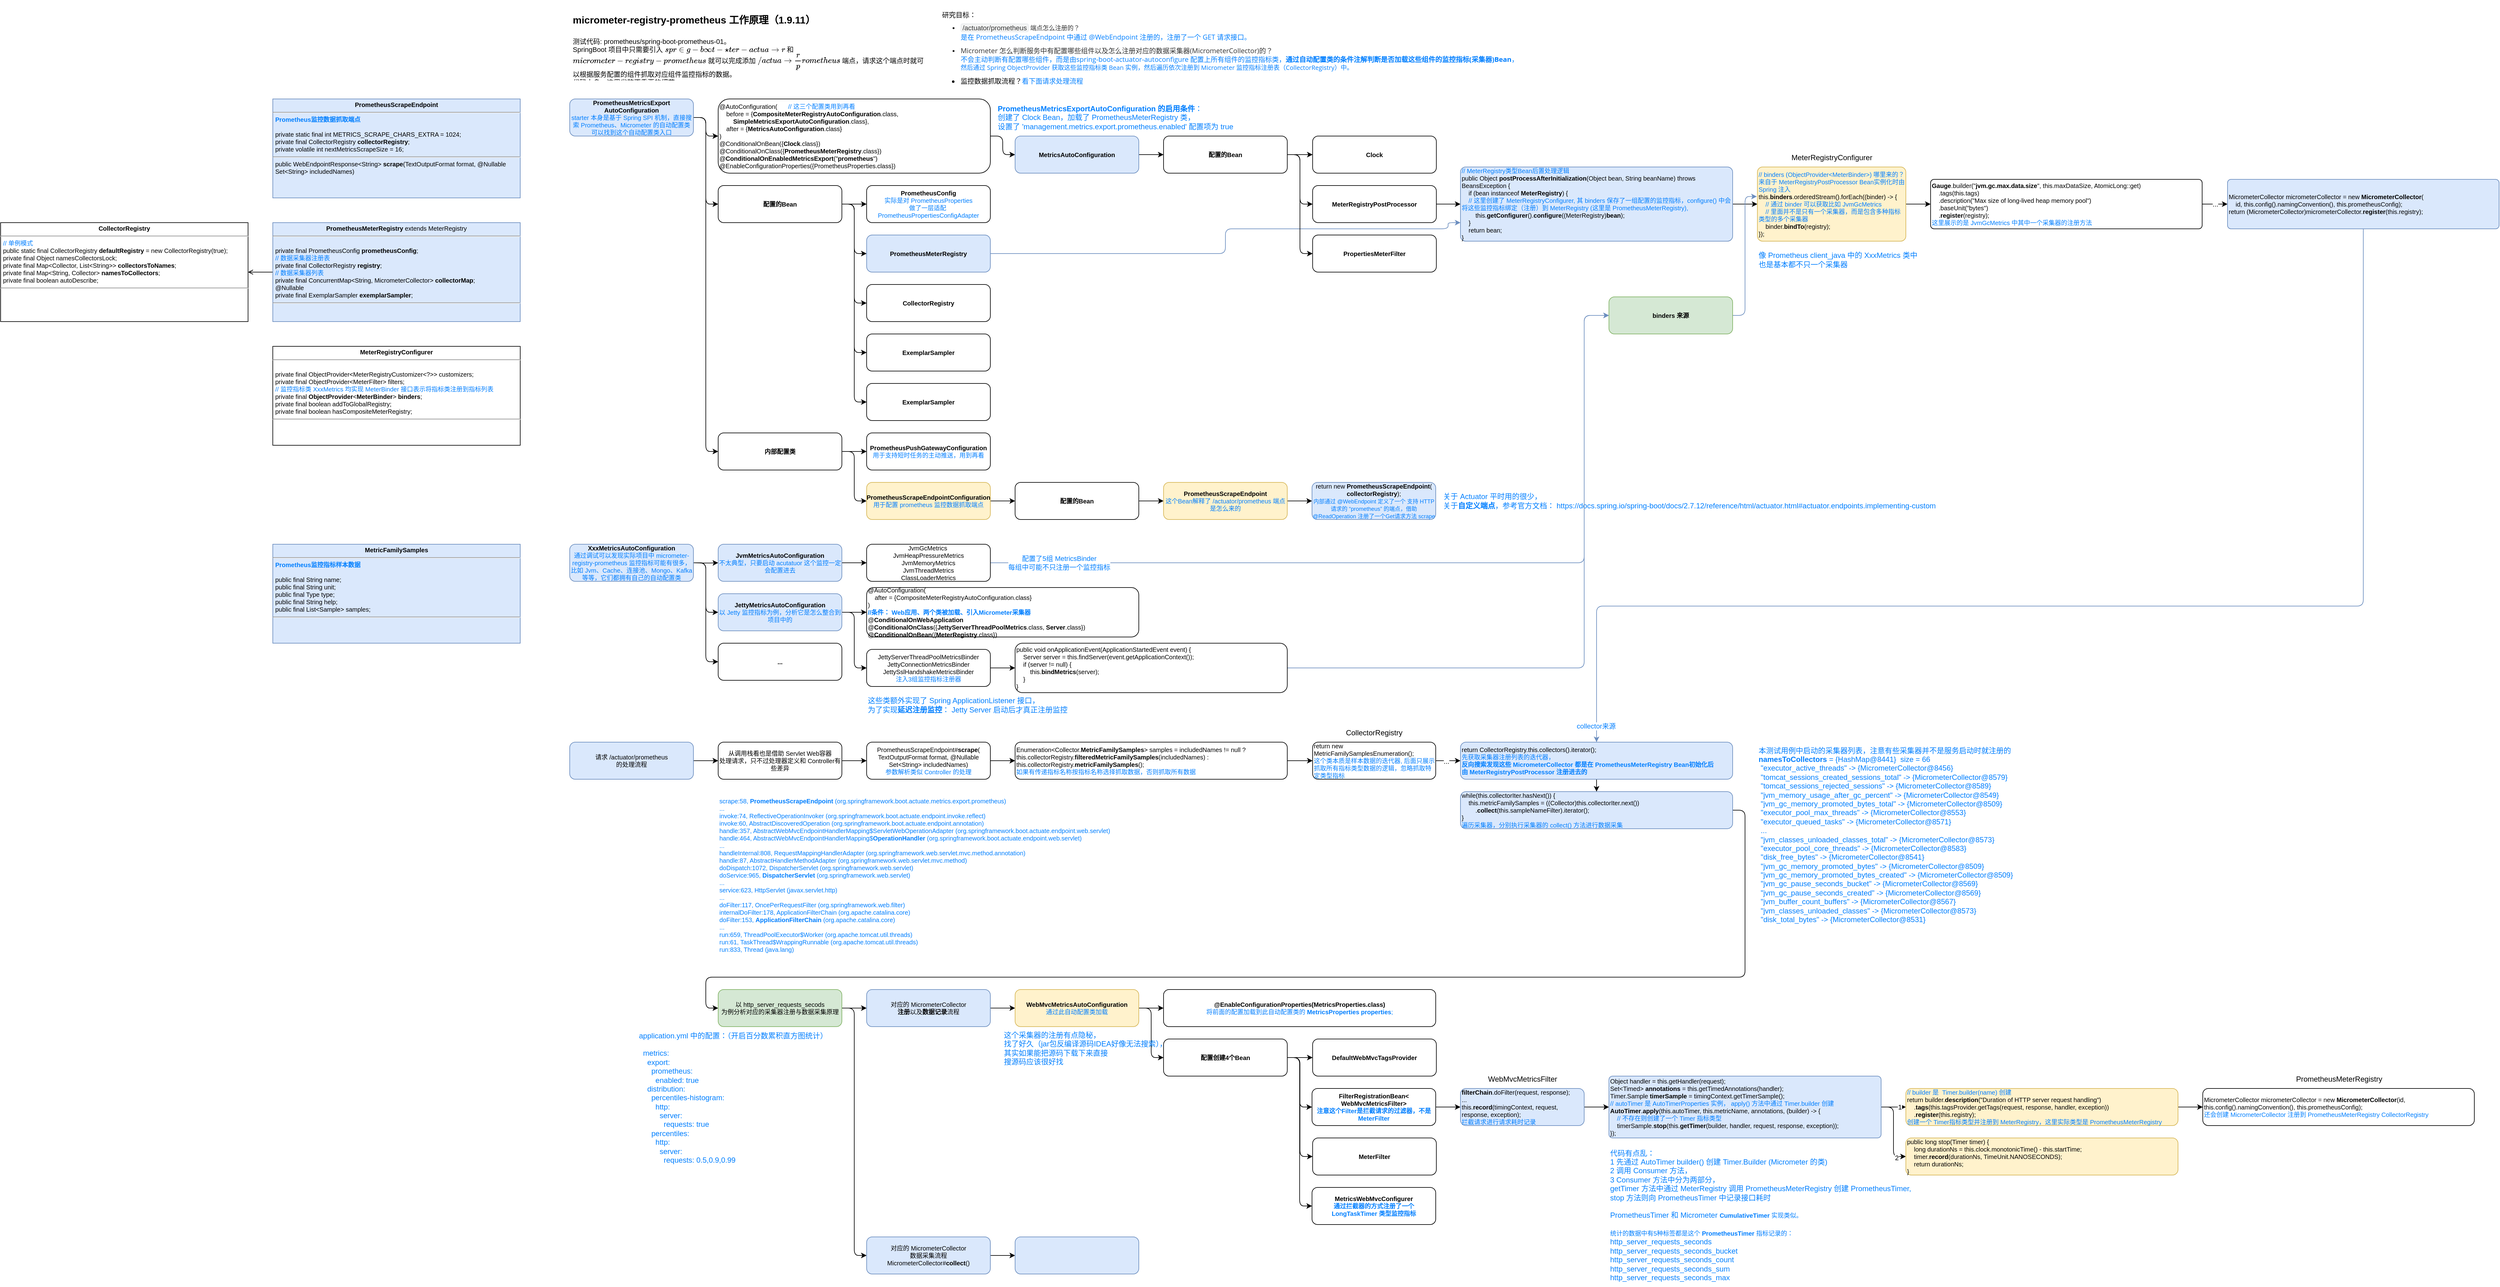 <mxfile version="21.6.5" type="device">
  <diagram name="第 1 页" id="3BCMg9rv7oAUg7TkVLX5">
    <mxGraphModel dx="3088" dy="879" grid="1" gridSize="10" guides="1" tooltips="1" connect="1" arrows="1" fold="1" page="1" pageScale="1" pageWidth="827" pageHeight="1169" math="0" shadow="0">
      <root>
        <mxCell id="0" />
        <mxCell id="1" parent="0" />
        <mxCell id="2RJNCP_tvgVEBhOXMB3c-1" value="&lt;h1&gt;&lt;font style=&quot;font-size: 16px;&quot;&gt;micrometer-registry-prometheus 工作原理（1.9.11）&lt;/font&gt;&lt;/h1&gt;&lt;div style=&quot;font-size: 11px;&quot;&gt;&lt;span style=&quot;background-color: initial;&quot;&gt;&lt;font style=&quot;font-size: 11px;&quot;&gt;测试代码: prometheus/spring-boot-prometheus-01。&lt;/font&gt;&lt;/span&gt;&lt;/div&gt;&lt;div style=&quot;font-size: 11px;&quot;&gt;&lt;span style=&quot;background-color: initial;&quot;&gt;&lt;font style=&quot;font-size: 11px;&quot;&gt;SpringBoot 项目中只需要引入 `spring-boot-starter-actuator` 和 `micrometer-registry-prometheus` 就可以完成添加 `/actuator/prometheus` 端点，请求这个端点时就可以根据服务配置的组件抓取对应组件监控指标的数据。&lt;br&gt;&lt;/font&gt;&lt;/span&gt;&lt;/div&gt;&lt;div style=&quot;font-size: 11px;&quot;&gt;&lt;span style=&quot;background-color: initial;&quot;&gt;&lt;font style=&quot;font-size: 11px;&quot;&gt;代码太多，这里省略不重要的细节。&lt;/font&gt;&lt;/span&gt;&lt;/div&gt;&lt;div style=&quot;font-size: 11px;&quot;&gt;&lt;br&gt;&lt;/div&gt;" style="text;html=1;strokeColor=none;fillColor=none;spacing=5;spacingTop=-20;whiteSpace=wrap;overflow=hidden;rounded=0;" parent="1" vertex="1">
          <mxGeometry x="40" y="10" width="580" height="120" as="geometry" />
        </mxCell>
        <mxCell id="2RJNCP_tvgVEBhOXMB3c-3" value="&lt;font style=&quot;font-size: 11px;&quot;&gt;研究目标：&lt;br&gt;&lt;/font&gt;&lt;ul style=&quot;border-color: var(--border-color); box-sizing: border-box; margin: 0.8em 0px; padding-left: 30px; position: relative; font-size: 10px;&quot; data-mark=&quot;+&quot; class=&quot;ul-list&quot;&gt;&lt;li style=&quot;border-color: var(--border-color); box-sizing: border-box; margin: 0px; position: relative;&quot; class=&quot;md-list-item md-focus-container&quot;&gt;&lt;p style=&quot;border-color: var(--border-color); box-sizing: border-box; line-height: inherit; orphans: 4; margin: 0px 0px 0.5rem; position: relative;&quot; class=&quot;md-end-block md-p md-focus&quot;&gt;&lt;font style=&quot;&quot;&gt;&lt;code style=&quot;color: rgb(51, 51, 51); font-family: var(--monospace); font-size: 11px; border: 1px solid rgb(231, 234, 237); box-sizing: border-box; vertical-align: initial; background-color: rgb(243, 244, 244); border-radius: 3px; padding: 0px 2px;&quot;&gt;/actuator/prometheus&lt;/code&gt;&lt;font face=&quot;Open Sans, Clear Sans, Helvetica Neue, Helvetica, Arial, Segoe UI Emoji, sans-serif&quot; color=&quot;#333333&quot;&gt;&amp;nbsp;端点怎么注册的？&lt;/font&gt;&lt;br&gt;&lt;font color=&quot;#007fff&quot; face=&quot;Open Sans, Clear Sans, Helvetica Neue, Helvetica, Arial, Segoe UI Emoji, sans-serif&quot;&gt;&lt;span style=&quot;font-size: 11px;&quot;&gt;是在 PrometheusScrapeEndpoint 中通过 @WebEndpoint 注册的，注册了一个 GET 请求接口。&lt;/span&gt;&lt;/font&gt;&lt;br&gt;&lt;/font&gt;&lt;/p&gt;&lt;/li&gt;&lt;li style=&quot;border-color: var(--border-color); box-sizing: border-box; margin: 0px; position: relative;&quot; class=&quot;md-list-item&quot;&gt;&lt;p style=&quot;border-color: var(--border-color); box-sizing: border-box; line-height: inherit; orphans: 4; margin: 0px 0px 0.5rem; position: relative;&quot; class=&quot;md-end-block md-p&quot;&gt;&lt;span style=&quot;font-family: &amp;quot;Open Sans&amp;quot;, &amp;quot;Clear Sans&amp;quot;, &amp;quot;Helvetica Neue&amp;quot;, Helvetica, Arial, &amp;quot;Segoe UI Emoji&amp;quot;, sans-serif; font-size: 11px; border-color: var(--border-color); box-sizing: border-box;&quot; class=&quot;md-plain&quot;&gt;&lt;font style=&quot;font-size: 11px;&quot;&gt;&lt;font color=&quot;#333333&quot;&gt;Micrometer 怎么判断服务中有配置哪些组件以及怎么注册对应的数据采集器(MicrometerCollector)的？&lt;/font&gt;&lt;br&gt;&lt;font color=&quot;#007fff&quot;&gt;不会主动判断有配置哪些组件，而是由spring-boot-actuator-autoconfigure 配置上所有组件的监控指标类，&lt;b&gt;通过自动配置类的条件注解判断是否加载这些组件的监控指标(采集器)Bean&lt;/b&gt;，&lt;br&gt;&lt;/font&gt;&lt;/font&gt;&lt;/span&gt;&lt;font style=&quot;font-size: 10px;&quot; face=&quot;Open Sans, Clear Sans, Helvetica Neue, Helvetica, Arial, Segoe UI Emoji, sans-serif&quot; color=&quot;#007fff&quot;&gt;然后通过 Spring ObjectProvider 获取这些监控指标类 Bean 实例，然后遍历依次注册到 Micrometer 监控指标注册表（CollectorRegistry）中。&lt;/font&gt;&lt;/p&gt;&lt;/li&gt;&lt;li style=&quot;font-family: &amp;quot;Open Sans&amp;quot;, &amp;quot;Clear Sans&amp;quot;, &amp;quot;Helvetica Neue&amp;quot;, Helvetica, Arial, &amp;quot;Segoe UI Emoji&amp;quot;, sans-serif; border-color: var(--border-color); box-sizing: border-box; margin: 0px; position: relative;&quot; class=&quot;md-list-item md-focus-container&quot;&gt;&lt;p style=&quot;border-color: var(--border-color); box-sizing: border-box; line-height: inherit; orphans: 4; margin: 0px 0px 0.5rem; position: relative;&quot; class=&quot;md-end-block md-p md-focus&quot;&gt;&lt;span style=&quot;border-color: var(--border-color); box-sizing: border-box;&quot; class=&quot;md-plain md-expand&quot;&gt;&lt;font style=&quot;font-size: 11px;&quot;&gt;监控数据抓取流程？&lt;font color=&quot;#007fff&quot;&gt;看下面请求处理流程&lt;/font&gt;&lt;/font&gt;&lt;/span&gt;&lt;/p&gt;&lt;/li&gt;&lt;/ul&gt;" style="text;html=1;strokeColor=none;fillColor=none;align=left;verticalAlign=top;whiteSpace=wrap;rounded=0;" parent="1" vertex="1">
          <mxGeometry x="640" y="10" width="960" height="130" as="geometry" />
        </mxCell>
        <mxCell id="2RJNCP_tvgVEBhOXMB3c-6" value="" style="edgeStyle=orthogonalEdgeStyle;rounded=1;orthogonalLoop=1;jettySize=auto;html=1;" parent="1" source="2RJNCP_tvgVEBhOXMB3c-4" target="2RJNCP_tvgVEBhOXMB3c-5" edge="1">
          <mxGeometry relative="1" as="geometry" />
        </mxCell>
        <mxCell id="2RJNCP_tvgVEBhOXMB3c-8" style="edgeStyle=orthogonalEdgeStyle;rounded=1;orthogonalLoop=1;jettySize=auto;html=1;exitX=1;exitY=0.5;exitDx=0;exitDy=0;entryX=0;entryY=0.5;entryDx=0;entryDy=0;" parent="1" source="2RJNCP_tvgVEBhOXMB3c-4" target="2RJNCP_tvgVEBhOXMB3c-9" edge="1">
          <mxGeometry relative="1" as="geometry">
            <mxPoint x="250" y="410" as="targetPoint" />
          </mxGeometry>
        </mxCell>
        <mxCell id="2RJNCP_tvgVEBhOXMB3c-23" style="edgeStyle=orthogonalEdgeStyle;rounded=1;orthogonalLoop=1;jettySize=auto;html=1;exitX=1;exitY=0.5;exitDx=0;exitDy=0;entryX=0;entryY=0.5;entryDx=0;entryDy=0;" parent="1" source="2RJNCP_tvgVEBhOXMB3c-4" target="2RJNCP_tvgVEBhOXMB3c-19" edge="1">
          <mxGeometry relative="1" as="geometry" />
        </mxCell>
        <mxCell id="2RJNCP_tvgVEBhOXMB3c-4" value="&lt;b&gt;PrometheusMetricsExport&lt;/b&gt;&lt;br&gt;&lt;b&gt;AutoConfiguration&lt;/b&gt;&lt;br&gt;&lt;font color=&quot;#007fff&quot;&gt;starter 本身是基于 Spring SPI 机制，直接搜索 Prometheus、Micrometer 的自动配置类可以找到这个自动配置类入口&lt;/font&gt;" style="rounded=1;whiteSpace=wrap;html=1;fontSize=10;fillColor=#dae8fc;strokeColor=#6c8ebf;" parent="1" vertex="1">
          <mxGeometry x="40" y="160" width="200" height="60" as="geometry" />
        </mxCell>
        <mxCell id="2RJNCP_tvgVEBhOXMB3c-52" style="edgeStyle=orthogonalEdgeStyle;rounded=1;orthogonalLoop=1;jettySize=auto;html=1;exitX=1;exitY=0.5;exitDx=0;exitDy=0;" parent="1" source="2RJNCP_tvgVEBhOXMB3c-5" target="2RJNCP_tvgVEBhOXMB3c-51" edge="1">
          <mxGeometry relative="1" as="geometry" />
        </mxCell>
        <mxCell id="2RJNCP_tvgVEBhOXMB3c-5" value="&lt;div&gt;@AutoConfiguration(&lt;span style=&quot;white-space: pre;&quot;&gt;&#x9;&lt;/span&gt;&lt;font color=&quot;#007fff&quot;&gt;// 这三个配置类用到再看&lt;/font&gt;&lt;/div&gt;&lt;div&gt;&amp;nbsp; &amp;nbsp; before = {&lt;b&gt;CompositeMeterRegistryAutoConfiguration&lt;/b&gt;.class, &lt;br&gt;&amp;nbsp; &amp;nbsp; &amp;nbsp; &amp;nbsp; &lt;b&gt;SimpleMetricsExportAutoConfiguration&lt;/b&gt;.class},&lt;/div&gt;&lt;div&gt;&amp;nbsp; &amp;nbsp; after = {&lt;b&gt;MetricsAutoConfiguration&lt;/b&gt;.class}&lt;/div&gt;&lt;div&gt;)&lt;/div&gt;&lt;div&gt;@ConditionalOnBean({&lt;b&gt;Clock&lt;/b&gt;.class})&lt;/div&gt;&lt;div&gt;@ConditionalOnClass({&lt;b&gt;PrometheusMeterRegistry&lt;/b&gt;.class})&lt;/div&gt;&lt;div&gt;@&lt;b&gt;ConditionalOnEnabledMetricsExport&lt;/b&gt;(&quot;&lt;b&gt;prometheus&lt;/b&gt;&quot;)&lt;/div&gt;&lt;div&gt;@EnableConfigurationProperties({PrometheusProperties.class})&lt;/div&gt;" style="rounded=1;whiteSpace=wrap;html=1;fontSize=10;align=left;" parent="1" vertex="1">
          <mxGeometry x="280" y="160" width="440" height="120" as="geometry" />
        </mxCell>
        <mxCell id="2RJNCP_tvgVEBhOXMB3c-7" value="&lt;div&gt;&lt;b&gt;PrometheusMetricsExport&lt;/b&gt;&lt;span style=&quot;background-color: initial;&quot;&gt;&lt;b&gt;AutoConfiguration 的启用条件&lt;/b&gt;：&lt;/span&gt;&lt;/div&gt;&lt;div style=&quot;&quot;&gt;创建了 Clock Bean，加载了 PrometheusMeterRegistry 类，&lt;/div&gt;&lt;div style=&quot;&quot;&gt;设置了 &#39;&lt;span style=&quot;background-color: initial;&quot;&gt;management.metrics.export.prometheus.enabled&lt;/span&gt;&lt;span style=&quot;background-color: initial;&quot;&gt;&#39; 配置项为 true&lt;/span&gt;&lt;/div&gt;" style="text;html=1;align=left;verticalAlign=middle;resizable=0;points=[];autosize=1;strokeColor=none;fillColor=none;fontColor=#007FFF;" parent="1" vertex="1">
          <mxGeometry x="730" y="160" width="400" height="60" as="geometry" />
        </mxCell>
        <mxCell id="2RJNCP_tvgVEBhOXMB3c-11" value="" style="edgeStyle=orthogonalEdgeStyle;rounded=1;orthogonalLoop=1;jettySize=auto;html=1;" parent="1" source="2RJNCP_tvgVEBhOXMB3c-9" target="2RJNCP_tvgVEBhOXMB3c-10" edge="1">
          <mxGeometry relative="1" as="geometry" />
        </mxCell>
        <mxCell id="2RJNCP_tvgVEBhOXMB3c-13" style="edgeStyle=orthogonalEdgeStyle;rounded=1;orthogonalLoop=1;jettySize=auto;html=1;exitX=1;exitY=0.5;exitDx=0;exitDy=0;entryX=0;entryY=0.5;entryDx=0;entryDy=0;" parent="1" source="2RJNCP_tvgVEBhOXMB3c-9" target="2RJNCP_tvgVEBhOXMB3c-12" edge="1">
          <mxGeometry relative="1" as="geometry" />
        </mxCell>
        <mxCell id="2RJNCP_tvgVEBhOXMB3c-15" style="edgeStyle=orthogonalEdgeStyle;rounded=1;orthogonalLoop=1;jettySize=auto;html=1;exitX=1;exitY=0.5;exitDx=0;exitDy=0;entryX=0;entryY=0.5;entryDx=0;entryDy=0;" parent="1" source="2RJNCP_tvgVEBhOXMB3c-9" target="2RJNCP_tvgVEBhOXMB3c-14" edge="1">
          <mxGeometry relative="1" as="geometry" />
        </mxCell>
        <mxCell id="2RJNCP_tvgVEBhOXMB3c-20" style="edgeStyle=orthogonalEdgeStyle;rounded=1;orthogonalLoop=1;jettySize=auto;html=1;exitX=1;exitY=0.5;exitDx=0;exitDy=0;entryX=0;entryY=0.5;entryDx=0;entryDy=0;" parent="1" source="2RJNCP_tvgVEBhOXMB3c-9" target="2RJNCP_tvgVEBhOXMB3c-16" edge="1">
          <mxGeometry relative="1" as="geometry" />
        </mxCell>
        <mxCell id="2RJNCP_tvgVEBhOXMB3c-21" style="edgeStyle=orthogonalEdgeStyle;rounded=1;orthogonalLoop=1;jettySize=auto;html=1;exitX=1;exitY=0.5;exitDx=0;exitDy=0;entryX=0;entryY=0.5;entryDx=0;entryDy=0;" parent="1" source="2RJNCP_tvgVEBhOXMB3c-9" target="2RJNCP_tvgVEBhOXMB3c-17" edge="1">
          <mxGeometry relative="1" as="geometry" />
        </mxCell>
        <mxCell id="2RJNCP_tvgVEBhOXMB3c-9" value="&lt;b&gt;配置的Bean&lt;/b&gt;" style="rounded=1;whiteSpace=wrap;html=1;fontSize=10;" parent="1" vertex="1">
          <mxGeometry x="280" y="300" width="200" height="60" as="geometry" />
        </mxCell>
        <mxCell id="2RJNCP_tvgVEBhOXMB3c-10" value="&lt;b&gt;PrometheusConfig&lt;/b&gt;&lt;br&gt;&lt;font style=&quot;&quot; color=&quot;#007fff&quot;&gt;实际是对 PrometheusProperties&lt;br&gt;做了一层适配&amp;nbsp;&lt;br&gt;PrometheusPropertiesConfigAdapter&lt;/font&gt;" style="rounded=1;whiteSpace=wrap;html=1;fontSize=10;" parent="1" vertex="1">
          <mxGeometry x="520" y="300" width="200" height="60" as="geometry" />
        </mxCell>
        <mxCell id="2RJNCP_tvgVEBhOXMB3c-63" style="edgeStyle=orthogonalEdgeStyle;rounded=1;orthogonalLoop=1;jettySize=auto;html=1;exitX=1;exitY=0.5;exitDx=0;exitDy=0;entryX=0;entryY=0.75;entryDx=0;entryDy=0;fillColor=#dae8fc;strokeColor=#6c8ebf;" parent="1" source="2RJNCP_tvgVEBhOXMB3c-12" target="2RJNCP_tvgVEBhOXMB3c-61" edge="1">
          <mxGeometry relative="1" as="geometry">
            <Array as="points">
              <mxPoint x="1100" y="410" />
              <mxPoint x="1100" y="370" />
              <mxPoint x="1460" y="370" />
              <mxPoint x="1460" y="360" />
            </Array>
          </mxGeometry>
        </mxCell>
        <mxCell id="2RJNCP_tvgVEBhOXMB3c-12" value="&lt;b&gt;PrometheusMeterRegistry&lt;/b&gt;" style="rounded=1;whiteSpace=wrap;html=1;fontSize=10;fillColor=#dae8fc;strokeColor=#6c8ebf;" parent="1" vertex="1">
          <mxGeometry x="520" y="380" width="200" height="60" as="geometry" />
        </mxCell>
        <mxCell id="2RJNCP_tvgVEBhOXMB3c-14" value="&lt;b&gt;CollectorRegistry&lt;/b&gt;" style="rounded=1;whiteSpace=wrap;html=1;fontSize=10;" parent="1" vertex="1">
          <mxGeometry x="520" y="460" width="200" height="60" as="geometry" />
        </mxCell>
        <mxCell id="2RJNCP_tvgVEBhOXMB3c-16" value="&lt;b&gt;ExemplarSampler&lt;/b&gt;" style="rounded=1;whiteSpace=wrap;html=1;fontSize=10;" parent="1" vertex="1">
          <mxGeometry x="520" y="540" width="200" height="60" as="geometry" />
        </mxCell>
        <mxCell id="2RJNCP_tvgVEBhOXMB3c-17" value="&lt;b&gt;ExemplarSampler&lt;/b&gt;" style="rounded=1;whiteSpace=wrap;html=1;fontSize=10;" parent="1" vertex="1">
          <mxGeometry x="520" y="620" width="200" height="60" as="geometry" />
        </mxCell>
        <mxCell id="2RJNCP_tvgVEBhOXMB3c-18" value="&lt;b&gt;PrometheusPushGatewayConfiguration&lt;/b&gt;&lt;br&gt;&lt;font color=&quot;#007fff&quot;&gt;用于支持短时任务的主动推送，用到再看&lt;/font&gt;" style="rounded=1;whiteSpace=wrap;html=1;fontSize=10;" parent="1" vertex="1">
          <mxGeometry x="520" y="700" width="200" height="60" as="geometry" />
        </mxCell>
        <mxCell id="2RJNCP_tvgVEBhOXMB3c-22" style="edgeStyle=orthogonalEdgeStyle;rounded=1;orthogonalLoop=1;jettySize=auto;html=1;exitX=1;exitY=0.5;exitDx=0;exitDy=0;" parent="1" source="2RJNCP_tvgVEBhOXMB3c-19" target="2RJNCP_tvgVEBhOXMB3c-18" edge="1">
          <mxGeometry relative="1" as="geometry" />
        </mxCell>
        <mxCell id="2RJNCP_tvgVEBhOXMB3c-25" style="edgeStyle=orthogonalEdgeStyle;rounded=1;orthogonalLoop=1;jettySize=auto;html=1;exitX=1;exitY=0.5;exitDx=0;exitDy=0;entryX=0;entryY=0.5;entryDx=0;entryDy=0;" parent="1" source="2RJNCP_tvgVEBhOXMB3c-19" target="2RJNCP_tvgVEBhOXMB3c-24" edge="1">
          <mxGeometry relative="1" as="geometry" />
        </mxCell>
        <mxCell id="2RJNCP_tvgVEBhOXMB3c-19" value="&lt;b&gt;内部配置类&lt;/b&gt;" style="rounded=1;whiteSpace=wrap;html=1;fontSize=10;" parent="1" vertex="1">
          <mxGeometry x="280" y="700" width="200" height="60" as="geometry" />
        </mxCell>
        <mxCell id="2RJNCP_tvgVEBhOXMB3c-27" value="" style="edgeStyle=orthogonalEdgeStyle;rounded=1;orthogonalLoop=1;jettySize=auto;html=1;" parent="1" source="2RJNCP_tvgVEBhOXMB3c-24" target="2RJNCP_tvgVEBhOXMB3c-26" edge="1">
          <mxGeometry relative="1" as="geometry" />
        </mxCell>
        <mxCell id="2RJNCP_tvgVEBhOXMB3c-24" value="&lt;b&gt;PrometheusScrapeEndpointConfiguration&lt;/b&gt;&lt;br&gt;&lt;font color=&quot;#007fff&quot;&gt;用于配置 prometheus 监控数据抓取端点&lt;/font&gt;" style="rounded=1;whiteSpace=wrap;html=1;fontSize=10;fillColor=#fff2cc;strokeColor=#d6b656;" parent="1" vertex="1">
          <mxGeometry x="520" y="780" width="200" height="60" as="geometry" />
        </mxCell>
        <mxCell id="2RJNCP_tvgVEBhOXMB3c-29" value="" style="edgeStyle=orthogonalEdgeStyle;rounded=1;orthogonalLoop=1;jettySize=auto;html=1;" parent="1" source="2RJNCP_tvgVEBhOXMB3c-26" target="2RJNCP_tvgVEBhOXMB3c-28" edge="1">
          <mxGeometry relative="1" as="geometry" />
        </mxCell>
        <mxCell id="2RJNCP_tvgVEBhOXMB3c-26" value="&lt;b&gt;配置的Bean&lt;/b&gt;" style="rounded=1;whiteSpace=wrap;html=1;fontSize=10;" parent="1" vertex="1">
          <mxGeometry x="760" y="780" width="200" height="60" as="geometry" />
        </mxCell>
        <mxCell id="2RJNCP_tvgVEBhOXMB3c-31" value="" style="edgeStyle=orthogonalEdgeStyle;rounded=1;orthogonalLoop=1;jettySize=auto;html=1;" parent="1" source="2RJNCP_tvgVEBhOXMB3c-28" target="2RJNCP_tvgVEBhOXMB3c-30" edge="1">
          <mxGeometry relative="1" as="geometry" />
        </mxCell>
        <mxCell id="2RJNCP_tvgVEBhOXMB3c-28" value="&lt;span&gt;&lt;b&gt;PrometheusScrapeEndpoint&lt;br&gt;&lt;/b&gt;&lt;font color=&quot;#007fff&quot;&gt;这个Bean解释了 /actuator/prometheus 端点是怎么来的&lt;/font&gt;&lt;br&gt;&lt;/span&gt;" style="rounded=1;whiteSpace=wrap;html=1;fontSize=10;fontStyle=0;fillColor=#fff2cc;strokeColor=#d6b656;" parent="1" vertex="1">
          <mxGeometry x="1000" y="780" width="200" height="60" as="geometry" />
        </mxCell>
        <mxCell id="2RJNCP_tvgVEBhOXMB3c-30" value="return new &lt;b&gt;PrometheusScrapeEndpoint&lt;/b&gt;(&lt;br&gt;&lt;b&gt;collectorRegistry&lt;/b&gt;);&lt;br&gt;&lt;font style=&quot;font-size: 9px;&quot; color=&quot;#007fff&quot;&gt;内部通过 @WebEndpoint 定义了一个 支持 HTTP 请求的 “prometheus” 的端点，借助 @ReadOperation 注册了一个Get请求方法 scrape&lt;/font&gt;" style="rounded=1;whiteSpace=wrap;html=1;fontSize=10;fontStyle=0;fillColor=#dae8fc;strokeColor=#6c8ebf;" parent="1" vertex="1">
          <mxGeometry x="1240" y="780" width="200" height="60" as="geometry" />
        </mxCell>
        <mxCell id="2RJNCP_tvgVEBhOXMB3c-32" value="&lt;p style=&quot;margin: 4px 0px 0px; text-align: center;&quot;&gt;&lt;b&gt;PrometheusScrapeEndpoint&lt;/b&gt;&lt;br&gt;&lt;/p&gt;&lt;hr style=&quot;font-size: 10px;&quot;&gt;&lt;p style=&quot;margin: 0px 0px 0px 4px; font-size: 10px;&quot;&gt;&lt;font color=&quot;#007fff&quot;&gt;&lt;b&gt;Prometheus监控数据抓取端点&lt;/b&gt;&lt;/font&gt;&lt;/p&gt;&lt;p style=&quot;margin: 0px 0px 0px 4px; font-size: 10px;&quot;&gt;&lt;br style=&quot;font-size: 10px;&quot;&gt;&lt;/p&gt;&lt;p style=&quot;margin: 0px 0px 0px 4px;&quot;&gt;private static final int METRICS_SCRAPE_CHARS_EXTRA = 1024;&lt;/p&gt;&lt;p style=&quot;margin: 0px 0px 0px 4px;&quot;&gt;private final CollectorRegistry &lt;b&gt;collectorRegistry&lt;/b&gt;;&lt;/p&gt;&lt;p style=&quot;margin: 0px 0px 0px 4px;&quot;&gt;private volatile int nextMetricsScrapeSize = 16;&lt;/p&gt;&lt;hr style=&quot;font-size: 10px;&quot;&gt;&lt;p style=&quot;margin: 0px 0px 0px 4px;&quot;&gt;public WebEndpointResponse&amp;lt;String&amp;gt; &lt;b&gt;scrape&lt;/b&gt;(TextOutputFormat format, @Nullable Set&amp;lt;String&amp;gt; includedNames)&amp;nbsp;&lt;br style=&quot;font-size: 10px;&quot;&gt;&lt;/p&gt;" style="verticalAlign=top;align=left;overflow=fill;fontSize=10;fontFamily=Helvetica;html=1;whiteSpace=wrap;fillColor=#dae8fc;strokeColor=#6c8ebf;" parent="1" vertex="1">
          <mxGeometry x="-440" y="160" width="400" height="160" as="geometry" />
        </mxCell>
        <mxCell id="2RJNCP_tvgVEBhOXMB3c-33" value="&lt;font color=&quot;#007fff&quot;&gt;关于 Actuator 平时用的很少，&lt;br&gt;关于&lt;b&gt;自定义端点&lt;/b&gt;，参考官方文档：&amp;nbsp;https://docs.spring.io/spring-boot/docs/2.7.12/reference/html/actuator.html#actuator.endpoints.implementing-custom&lt;/font&gt;" style="text;html=1;align=left;verticalAlign=middle;resizable=0;points=[];autosize=1;strokeColor=none;fillColor=none;" parent="1" vertex="1">
          <mxGeometry x="1450" y="790" width="820" height="40" as="geometry" />
        </mxCell>
        <mxCell id="2RJNCP_tvgVEBhOXMB3c-36" value="" style="edgeStyle=orthogonalEdgeStyle;rounded=1;orthogonalLoop=1;jettySize=auto;html=1;" parent="1" source="2RJNCP_tvgVEBhOXMB3c-34" target="2RJNCP_tvgVEBhOXMB3c-35" edge="1">
          <mxGeometry relative="1" as="geometry" />
        </mxCell>
        <mxCell id="2RJNCP_tvgVEBhOXMB3c-34" value="请求 /actuator/prometheus&lt;br&gt;的处理流程" style="rounded=1;whiteSpace=wrap;html=1;fontSize=10;fillColor=#dae8fc;strokeColor=#6c8ebf;" parent="1" vertex="1">
          <mxGeometry x="40" y="1200" width="200" height="60" as="geometry" />
        </mxCell>
        <mxCell id="2RJNCP_tvgVEBhOXMB3c-39" value="" style="edgeStyle=orthogonalEdgeStyle;rounded=1;orthogonalLoop=1;jettySize=auto;html=1;" parent="1" source="2RJNCP_tvgVEBhOXMB3c-35" target="2RJNCP_tvgVEBhOXMB3c-38" edge="1">
          <mxGeometry relative="1" as="geometry" />
        </mxCell>
        <mxCell id="2RJNCP_tvgVEBhOXMB3c-35" value="从调用栈看也是借助 Servlet Web容器&lt;br&gt;处理请求，只不过处理器定义和 Controller有些差异" style="rounded=1;whiteSpace=wrap;html=1;fontSize=10;" parent="1" vertex="1">
          <mxGeometry x="280" y="1200" width="200" height="60" as="geometry" />
        </mxCell>
        <mxCell id="2RJNCP_tvgVEBhOXMB3c-37" value="&lt;div style=&quot;font-size: 10px;&quot;&gt;&lt;font style=&quot;font-size: 10px;&quot;&gt;scrape:58, &lt;b&gt;PrometheusScrapeEndpoint&lt;/b&gt; (org.springframework.boot.actuate.metrics.export.prometheus)&lt;/font&gt;&lt;/div&gt;&lt;div style=&quot;font-size: 10px;&quot;&gt;&lt;font style=&quot;font-size: 10px;&quot;&gt;...&lt;/font&gt;&lt;/div&gt;&lt;div style=&quot;font-size: 10px;&quot;&gt;&lt;font style=&quot;font-size: 10px;&quot;&gt;invoke:74, ReflectiveOperationInvoker (org.springframework.boot.actuate.endpoint.invoke.reflect)&lt;/font&gt;&lt;/div&gt;&lt;div style=&quot;font-size: 10px;&quot;&gt;&lt;font style=&quot;font-size: 10px;&quot;&gt;invoke:60, AbstractDiscoveredOperation (org.springframework.boot.actuate.endpoint.annotation)&lt;/font&gt;&lt;/div&gt;&lt;div style=&quot;font-size: 10px;&quot;&gt;&lt;font style=&quot;font-size: 10px;&quot;&gt;handle:357, AbstractWebMvcEndpointHandlerMapping$ServletWebOperationAdapter (org.springframework.boot.actuate.endpoint.web.servlet)&lt;/font&gt;&lt;/div&gt;&lt;div style=&quot;font-size: 10px;&quot;&gt;&lt;font style=&quot;font-size: 10px;&quot;&gt;handle:464, AbstractWebMvcEndpointHandlerMapping$&lt;b&gt;OperationHandler&lt;/b&gt; (org.springframework.boot.actuate.endpoint.web.servlet)&lt;/font&gt;&lt;/div&gt;&lt;div style=&quot;font-size: 10px;&quot;&gt;&lt;font style=&quot;font-size: 10px;&quot;&gt;...&lt;/font&gt;&lt;/div&gt;&lt;div style=&quot;font-size: 10px;&quot;&gt;&lt;font style=&quot;font-size: 10px;&quot;&gt;handleInternal:808, RequestMappingHandlerAdapter (org.springframework.web.servlet.mvc.method.annotation)&lt;/font&gt;&lt;/div&gt;&lt;div style=&quot;font-size: 10px;&quot;&gt;&lt;font style=&quot;font-size: 10px;&quot;&gt;handle:87, AbstractHandlerMethodAdapter (org.springframework.web.servlet.mvc.method)&lt;/font&gt;&lt;/div&gt;&lt;div style=&quot;font-size: 10px;&quot;&gt;&lt;font style=&quot;font-size: 10px;&quot;&gt;doDispatch:1072, DispatcherServlet (org.springframework.web.servlet)&lt;/font&gt;&lt;/div&gt;&lt;div style=&quot;font-size: 10px;&quot;&gt;&lt;font style=&quot;font-size: 10px;&quot;&gt;doService:965, &lt;b&gt;DispatcherServlet&lt;/b&gt; (org.springframework.web.servlet)&lt;/font&gt;&lt;/div&gt;&lt;div style=&quot;font-size: 10px;&quot;&gt;&lt;font style=&quot;font-size: 10px;&quot;&gt;...&lt;/font&gt;&lt;/div&gt;&lt;div style=&quot;font-size: 10px;&quot;&gt;&lt;font style=&quot;font-size: 10px;&quot;&gt;service:623, HttpServlet (javax.servlet.http)&lt;/font&gt;&lt;/div&gt;&lt;div style=&quot;font-size: 10px;&quot;&gt;&lt;font style=&quot;font-size: 10px;&quot;&gt;...&lt;/font&gt;&lt;/div&gt;&lt;div style=&quot;font-size: 10px;&quot;&gt;&lt;font style=&quot;font-size: 10px;&quot;&gt;doFilter:117, OncePerRequestFilter (org.springframework.web.filter)&lt;/font&gt;&lt;/div&gt;&lt;div style=&quot;font-size: 10px;&quot;&gt;&lt;font style=&quot;font-size: 10px;&quot;&gt;internalDoFilter:178, ApplicationFilterChain (org.apache.catalina.core)&lt;/font&gt;&lt;/div&gt;&lt;div style=&quot;font-size: 10px;&quot;&gt;&lt;font style=&quot;font-size: 10px;&quot;&gt;doFilter:153, &lt;b&gt;ApplicationFilterChain&lt;/b&gt; (org.apache.catalina.core)&lt;/font&gt;&lt;/div&gt;&lt;div style=&quot;font-size: 10px;&quot;&gt;&lt;font style=&quot;font-size: 10px;&quot;&gt;...&lt;/font&gt;&lt;/div&gt;&lt;div style=&quot;font-size: 10px;&quot;&gt;&lt;font style=&quot;font-size: 10px;&quot;&gt;run:659, ThreadPoolExecutor$Worker (org.apache.tomcat.util.threads)&lt;/font&gt;&lt;/div&gt;&lt;div style=&quot;font-size: 10px;&quot;&gt;&lt;font style=&quot;font-size: 10px;&quot;&gt;run:61, TaskThread$WrappingRunnable (org.apache.tomcat.util.threads)&lt;/font&gt;&lt;/div&gt;&lt;div style=&quot;font-size: 10px;&quot;&gt;&lt;font style=&quot;font-size: 10px;&quot;&gt;run:833, Thread (java.lang)&lt;/font&gt;&lt;/div&gt;" style="text;html=1;align=left;verticalAlign=middle;resizable=0;points=[];autosize=1;strokeColor=none;fillColor=none;fontSize=10;fontColor=#007FFF;" parent="1" vertex="1">
          <mxGeometry x="280" y="1280" width="660" height="270" as="geometry" />
        </mxCell>
        <mxCell id="2RJNCP_tvgVEBhOXMB3c-41" value="" style="edgeStyle=orthogonalEdgeStyle;rounded=1;orthogonalLoop=1;jettySize=auto;html=1;" parent="1" source="2RJNCP_tvgVEBhOXMB3c-38" target="2RJNCP_tvgVEBhOXMB3c-40" edge="1">
          <mxGeometry relative="1" as="geometry" />
        </mxCell>
        <mxCell id="2RJNCP_tvgVEBhOXMB3c-38" value="PrometheusScrapeEndpoint#&lt;b&gt;scrape&lt;/b&gt;(&lt;br&gt;TextOutputFormat format, @Nullable Set&amp;lt;String&amp;gt; includedNames)&lt;br&gt;&lt;font color=&quot;#007fff&quot;&gt;参数解析类似 Controller 的处理&lt;/font&gt;" style="rounded=1;whiteSpace=wrap;html=1;fontSize=10;" parent="1" vertex="1">
          <mxGeometry x="520" y="1200" width="200" height="60" as="geometry" />
        </mxCell>
        <mxCell id="2RJNCP_tvgVEBhOXMB3c-44" value="" style="edgeStyle=orthogonalEdgeStyle;rounded=1;orthogonalLoop=1;jettySize=auto;html=1;" parent="1" source="2RJNCP_tvgVEBhOXMB3c-40" target="2RJNCP_tvgVEBhOXMB3c-43" edge="1">
          <mxGeometry relative="1" as="geometry" />
        </mxCell>
        <mxCell id="2RJNCP_tvgVEBhOXMB3c-40" value="Enumeration&amp;lt;Collector.&lt;b&gt;MetricFamilySamples&lt;/b&gt;&amp;gt; samples = includedNames != null ? this.collectorRegistry.&lt;b&gt;filteredMetricFamilySamples&lt;/b&gt;(includedNames) : this.collectorRegistry.&lt;b&gt;metricFamilySamples&lt;/b&gt;();&lt;br&gt;&lt;font color=&quot;#007fff&quot;&gt;如果有传递指标名称按指标名称选择抓取数据，否则抓取所有数据&lt;/font&gt;" style="rounded=1;whiteSpace=wrap;html=1;fontSize=10;align=left;" parent="1" vertex="1">
          <mxGeometry x="760" y="1200" width="440" height="60" as="geometry" />
        </mxCell>
        <mxCell id="2RJNCP_tvgVEBhOXMB3c-42" value="&lt;p style=&quot;margin: 4px 0px 0px; text-align: center;&quot;&gt;&lt;b&gt;MetricFamilySamples&lt;/b&gt;&lt;br&gt;&lt;/p&gt;&lt;hr style=&quot;font-size: 10px;&quot;&gt;&lt;p style=&quot;margin: 0px 0px 0px 4px; font-size: 10px;&quot;&gt;&lt;font color=&quot;#007fff&quot;&gt;&lt;b&gt;Prometheus监控指标样本数据&lt;/b&gt;&lt;/font&gt;&lt;/p&gt;&lt;p style=&quot;margin: 0px 0px 0px 4px; font-size: 10px;&quot;&gt;&lt;br style=&quot;font-size: 10px;&quot;&gt;&lt;/p&gt;&lt;p style=&quot;margin: 0px 0px 0px 4px;&quot;&gt;public final String name;&lt;/p&gt;&lt;p style=&quot;margin: 0px 0px 0px 4px;&quot;&gt;public final String unit;&lt;/p&gt;&lt;p style=&quot;margin: 0px 0px 0px 4px;&quot;&gt;public final Type type;&lt;/p&gt;&lt;p style=&quot;margin: 0px 0px 0px 4px;&quot;&gt;public final String help;&lt;/p&gt;&lt;p style=&quot;margin: 0px 0px 0px 4px;&quot;&gt;public final List&amp;lt;Sample&amp;gt; samples;&lt;/p&gt;&lt;hr style=&quot;font-size: 10px;&quot;&gt;&lt;p style=&quot;margin: 0px 0px 0px 4px;&quot;&gt;&lt;br style=&quot;font-size: 10px;&quot;&gt;&lt;/p&gt;" style="verticalAlign=top;align=left;overflow=fill;fontSize=10;fontFamily=Helvetica;html=1;whiteSpace=wrap;fillColor=#dae8fc;strokeColor=#6c8ebf;" parent="1" vertex="1">
          <mxGeometry x="-440" y="880" width="400" height="160" as="geometry" />
        </mxCell>
        <mxCell id="2RJNCP_tvgVEBhOXMB3c-46" value="" style="edgeStyle=orthogonalEdgeStyle;rounded=1;orthogonalLoop=1;jettySize=auto;html=1;" parent="1" source="2RJNCP_tvgVEBhOXMB3c-43" target="2RJNCP_tvgVEBhOXMB3c-45" edge="1">
          <mxGeometry relative="1" as="geometry" />
        </mxCell>
        <mxCell id="2RJNCP_tvgVEBhOXMB3c-47" value="..." style="edgeLabel;html=1;align=center;verticalAlign=middle;resizable=0;points=[];" parent="2RJNCP_tvgVEBhOXMB3c-46" vertex="1" connectable="0">
          <mxGeometry x="-0.15" y="-1" relative="1" as="geometry">
            <mxPoint as="offset" />
          </mxGeometry>
        </mxCell>
        <mxCell id="2RJNCP_tvgVEBhOXMB3c-43" value="return new MetricFamilySamplesEnumeration();&lt;br&gt;&lt;font color=&quot;#007fff&quot;&gt;这个类本质是样本数据的迭代器, 后面只展示抓取所有指标类型数据的逻辑，忽略抓取特定类型指标&amp;nbsp;&lt;/font&gt;" style="rounded=1;whiteSpace=wrap;html=1;fontSize=10;align=left;" parent="1" vertex="1">
          <mxGeometry x="1241" y="1200" width="199" height="60" as="geometry" />
        </mxCell>
        <mxCell id="2RJNCP_tvgVEBhOXMB3c-49" value="" style="edgeStyle=orthogonalEdgeStyle;rounded=1;orthogonalLoop=1;jettySize=auto;html=1;" parent="1" source="2RJNCP_tvgVEBhOXMB3c-45" target="2RJNCP_tvgVEBhOXMB3c-48" edge="1">
          <mxGeometry relative="1" as="geometry" />
        </mxCell>
        <mxCell id="2RJNCP_tvgVEBhOXMB3c-45" value="return CollectorRegistry.this.collectors().iterator();&lt;br&gt;&lt;font color=&quot;#007fff&quot;&gt;先获取采集器注册列表的迭代器，&lt;br&gt;&lt;b&gt;反向搜索发现这些 MicrometerCollector 都是在&amp;nbsp;&lt;/b&gt;&lt;/font&gt;&lt;b style=&quot;border-color: var(--border-color); text-align: center;&quot;&gt;&lt;font color=&quot;#007fff&quot;&gt;PrometheusMeterRegistry Bean初始化后由&amp;nbsp;MeterRegistryPostProcessor 注册进去的&lt;/font&gt;&lt;/b&gt;&lt;font color=&quot;#007fff&quot;&gt;&lt;br&gt;&lt;/font&gt;" style="rounded=1;whiteSpace=wrap;html=1;fontSize=10;align=left;fillColor=#dae8fc;strokeColor=#6c8ebf;" parent="1" vertex="1">
          <mxGeometry x="1480" y="1200" width="440" height="60" as="geometry" />
        </mxCell>
        <mxCell id="AcnWhzOrEoILhtYzEsHf-4" style="edgeStyle=orthogonalEdgeStyle;rounded=1;orthogonalLoop=1;jettySize=auto;html=1;exitX=1;exitY=0.5;exitDx=0;exitDy=0;" parent="1" source="2RJNCP_tvgVEBhOXMB3c-48" target="AcnWhzOrEoILhtYzEsHf-1" edge="1">
          <mxGeometry relative="1" as="geometry">
            <Array as="points">
              <mxPoint x="1940" y="1310" />
              <mxPoint x="1940" y="1580" />
              <mxPoint x="260" y="1580" />
              <mxPoint x="260" y="1630" />
            </Array>
          </mxGeometry>
        </mxCell>
        <mxCell id="2RJNCP_tvgVEBhOXMB3c-48" value="while(this.collectorIter.hasNext()) {&lt;br&gt;&amp;nbsp; &amp;nbsp;&amp;nbsp;this.metricFamilySamples = ((Collector)this.collectorIter.next())&lt;br&gt;&lt;span style=&quot;white-space: pre;&quot;&gt;&#x9;&lt;/span&gt;.&lt;b&gt;collect&lt;/b&gt;(this.sampleNameFilter).iterator();&lt;br&gt;}&lt;br&gt;&lt;font color=&quot;#007fff&quot;&gt;遍历采集器，分别执行采集器的 collect() 方法进行数据采集&lt;/font&gt;" style="rounded=1;whiteSpace=wrap;html=1;fontSize=10;align=left;fillColor=#dae8fc;strokeColor=#6c8ebf;" parent="1" vertex="1">
          <mxGeometry x="1480" y="1280" width="440" height="60" as="geometry" />
        </mxCell>
        <mxCell id="2RJNCP_tvgVEBhOXMB3c-50" value="&lt;div&gt;&lt;font color=&quot;#007fff&quot;&gt;本测试用例中启动的采集器列表，注意有些采集器并不是服务启动时就注册的&lt;/font&gt;&lt;/div&gt;&lt;div&gt;&lt;font color=&quot;#007fff&quot;&gt;&lt;b&gt;namesToCollectors&lt;/b&gt; = {HashMap@8441}&amp;nbsp; size = 66&lt;/font&gt;&lt;/div&gt;&lt;div&gt;&lt;font color=&quot;#007fff&quot;&gt;&amp;nbsp;&quot;executor_active_threads&quot; -&amp;gt; {MicrometerCollector@8456}&amp;nbsp;&lt;/font&gt;&lt;/div&gt;&lt;div&gt;&lt;font color=&quot;#007fff&quot;&gt;&amp;nbsp;&quot;tomcat_sessions_created_sessions_total&quot; -&amp;gt; {MicrometerCollector@8579}&amp;nbsp;&lt;/font&gt;&lt;/div&gt;&lt;div&gt;&lt;font color=&quot;#007fff&quot;&gt;&amp;nbsp;&quot;tomcat_sessions_rejected_sessions&quot; -&amp;gt; {MicrometerCollector@8589}&amp;nbsp;&lt;/font&gt;&lt;/div&gt;&lt;div&gt;&lt;font color=&quot;#007fff&quot;&gt;&amp;nbsp;&quot;jvm_memory_usage_after_gc_percent&quot; -&amp;gt; {MicrometerCollector@8549}&amp;nbsp;&lt;/font&gt;&lt;/div&gt;&lt;div&gt;&lt;font color=&quot;#007fff&quot;&gt;&amp;nbsp;&quot;jvm_gc_memory_promoted_bytes_total&quot; -&amp;gt; {MicrometerCollector@8509}&amp;nbsp;&lt;/font&gt;&lt;/div&gt;&lt;div&gt;&lt;font color=&quot;#007fff&quot;&gt;&amp;nbsp;&quot;executor_pool_max_threads&quot; -&amp;gt; {MicrometerCollector@8553}&amp;nbsp;&lt;/font&gt;&lt;/div&gt;&lt;div&gt;&lt;font color=&quot;#007fff&quot;&gt;&amp;nbsp;&quot;executor_queued_tasks&quot; -&amp;gt; {MicrometerCollector@8571}&amp;nbsp;&lt;/font&gt;&lt;/div&gt;&lt;div&gt;&lt;font color=&quot;#007fff&quot;&gt;&amp;nbsp;...&lt;/font&gt;&lt;/div&gt;&lt;div&gt;&lt;font color=&quot;#007fff&quot;&gt;&amp;nbsp;&quot;jvm_classes_unloaded_classes_total&quot; -&amp;gt; {MicrometerCollector@8573}&amp;nbsp;&lt;/font&gt;&lt;/div&gt;&lt;div&gt;&lt;font color=&quot;#007fff&quot;&gt;&amp;nbsp;&quot;executor_pool_core_threads&quot; -&amp;gt; {MicrometerCollector@8583}&amp;nbsp;&lt;/font&gt;&lt;/div&gt;&lt;div&gt;&lt;font color=&quot;#007fff&quot;&gt;&amp;nbsp;&quot;disk_free_bytes&quot; -&amp;gt; {MicrometerCollector@8541}&amp;nbsp;&lt;/font&gt;&lt;/div&gt;&lt;div&gt;&lt;font color=&quot;#007fff&quot;&gt;&amp;nbsp;&quot;jvm_gc_memory_promoted_bytes&quot; -&amp;gt; {MicrometerCollector@8509}&amp;nbsp;&lt;/font&gt;&lt;/div&gt;&lt;div&gt;&lt;font color=&quot;#007fff&quot;&gt;&amp;nbsp;&quot;jvm_gc_memory_promoted_bytes_created&quot; -&amp;gt; {MicrometerCollector@8509}&amp;nbsp;&lt;/font&gt;&lt;/div&gt;&lt;div&gt;&lt;font color=&quot;#007fff&quot;&gt;&amp;nbsp;&quot;jvm_gc_pause_seconds_bucket&quot; -&amp;gt; {MicrometerCollector@8569}&amp;nbsp;&lt;/font&gt;&lt;/div&gt;&lt;div&gt;&lt;font color=&quot;#007fff&quot;&gt;&amp;nbsp;&quot;jvm_gc_pause_seconds_created&quot; -&amp;gt; {MicrometerCollector@8569}&amp;nbsp;&lt;/font&gt;&lt;/div&gt;&lt;div&gt;&lt;font color=&quot;#007fff&quot;&gt;&amp;nbsp;&quot;jvm_buffer_count_buffers&quot; -&amp;gt; {MicrometerCollector@8567}&amp;nbsp;&lt;/font&gt;&lt;/div&gt;&lt;div&gt;&lt;font color=&quot;#007fff&quot;&gt;&amp;nbsp;&quot;jvm_classes_unloaded_classes&quot; -&amp;gt; {MicrometerCollector@8573}&amp;nbsp;&lt;/font&gt;&lt;/div&gt;&lt;div&gt;&lt;font color=&quot;#007fff&quot;&gt;&amp;nbsp;&quot;disk_total_bytes&quot; -&amp;gt; {MicrometerCollector@8531}&amp;nbsp;&lt;/font&gt;&lt;/div&gt;" style="text;html=1;align=left;verticalAlign=middle;resizable=0;points=[];autosize=1;strokeColor=none;fillColor=none;" parent="1" vertex="1">
          <mxGeometry x="1960" y="1200" width="440" height="300" as="geometry" />
        </mxCell>
        <mxCell id="2RJNCP_tvgVEBhOXMB3c-54" style="edgeStyle=orthogonalEdgeStyle;rounded=1;orthogonalLoop=1;jettySize=auto;html=1;exitX=1;exitY=0.5;exitDx=0;exitDy=0;" parent="1" source="2RJNCP_tvgVEBhOXMB3c-51" target="2RJNCP_tvgVEBhOXMB3c-53" edge="1">
          <mxGeometry relative="1" as="geometry" />
        </mxCell>
        <mxCell id="2RJNCP_tvgVEBhOXMB3c-51" value="&lt;b&gt;MetricsAutoConfiguration&lt;/b&gt;" style="rounded=1;whiteSpace=wrap;html=1;fontSize=10;fillColor=#dae8fc;strokeColor=#6c8ebf;" parent="1" vertex="1">
          <mxGeometry x="760" y="220" width="200" height="60" as="geometry" />
        </mxCell>
        <mxCell id="2RJNCP_tvgVEBhOXMB3c-56" value="" style="edgeStyle=orthogonalEdgeStyle;rounded=1;orthogonalLoop=1;jettySize=auto;html=1;" parent="1" source="2RJNCP_tvgVEBhOXMB3c-53" target="2RJNCP_tvgVEBhOXMB3c-55" edge="1">
          <mxGeometry relative="1" as="geometry" />
        </mxCell>
        <mxCell id="2RJNCP_tvgVEBhOXMB3c-58" style="edgeStyle=orthogonalEdgeStyle;rounded=1;orthogonalLoop=1;jettySize=auto;html=1;exitX=1;exitY=0.5;exitDx=0;exitDy=0;entryX=0;entryY=0.5;entryDx=0;entryDy=0;" parent="1" source="2RJNCP_tvgVEBhOXMB3c-53" target="2RJNCP_tvgVEBhOXMB3c-57" edge="1">
          <mxGeometry relative="1" as="geometry" />
        </mxCell>
        <mxCell id="2RJNCP_tvgVEBhOXMB3c-60" style="edgeStyle=orthogonalEdgeStyle;rounded=1;orthogonalLoop=1;jettySize=auto;html=1;exitX=1;exitY=0.5;exitDx=0;exitDy=0;entryX=0;entryY=0.5;entryDx=0;entryDy=0;" parent="1" source="2RJNCP_tvgVEBhOXMB3c-53" target="2RJNCP_tvgVEBhOXMB3c-59" edge="1">
          <mxGeometry relative="1" as="geometry" />
        </mxCell>
        <mxCell id="2RJNCP_tvgVEBhOXMB3c-53" value="&lt;b&gt;配置的Bean&lt;/b&gt;" style="rounded=1;whiteSpace=wrap;html=1;fontSize=10;" parent="1" vertex="1">
          <mxGeometry x="1000" y="220" width="200" height="60" as="geometry" />
        </mxCell>
        <mxCell id="2RJNCP_tvgVEBhOXMB3c-55" value="&lt;b&gt;Clock&lt;/b&gt;" style="rounded=1;whiteSpace=wrap;html=1;fontSize=10;" parent="1" vertex="1">
          <mxGeometry x="1241" y="220" width="200" height="60" as="geometry" />
        </mxCell>
        <mxCell id="2RJNCP_tvgVEBhOXMB3c-62" value="" style="edgeStyle=orthogonalEdgeStyle;rounded=1;orthogonalLoop=1;jettySize=auto;html=1;" parent="1" source="2RJNCP_tvgVEBhOXMB3c-57" target="2RJNCP_tvgVEBhOXMB3c-61" edge="1">
          <mxGeometry relative="1" as="geometry" />
        </mxCell>
        <mxCell id="2RJNCP_tvgVEBhOXMB3c-57" value="&lt;b&gt;MeterRegistryPostProcessor&lt;/b&gt;" style="rounded=1;whiteSpace=wrap;html=1;fontSize=10;" parent="1" vertex="1">
          <mxGeometry x="1241" y="300" width="200" height="60" as="geometry" />
        </mxCell>
        <mxCell id="2RJNCP_tvgVEBhOXMB3c-59" value="&lt;b&gt;PropertiesMeterFilter&lt;/b&gt;" style="rounded=1;whiteSpace=wrap;html=1;fontSize=10;" parent="1" vertex="1">
          <mxGeometry x="1241" y="380" width="200" height="60" as="geometry" />
        </mxCell>
        <mxCell id="2RJNCP_tvgVEBhOXMB3c-65" value="" style="edgeStyle=orthogonalEdgeStyle;rounded=1;orthogonalLoop=1;jettySize=auto;html=1;" parent="1" source="2RJNCP_tvgVEBhOXMB3c-61" target="2RJNCP_tvgVEBhOXMB3c-64" edge="1">
          <mxGeometry relative="1" as="geometry" />
        </mxCell>
        <mxCell id="2RJNCP_tvgVEBhOXMB3c-61" value="&lt;div&gt;&lt;font color=&quot;#007fff&quot;&gt;// MeterRegistry类型Bean后置处理逻辑&lt;/font&gt;&lt;/div&gt;&lt;div&gt;public Object &lt;b&gt;postProcessAfterInitialization&lt;/b&gt;(Object bean, String beanName) throws BeansException {&lt;/div&gt;&lt;div&gt;&amp;nbsp; &amp;nbsp; if (bean instanceof &lt;b&gt;MeterRegistry&lt;/b&gt;) {&lt;/div&gt;&lt;div&gt;&lt;span style=&quot;&quot;&gt;&lt;span style=&quot;&quot;&gt;    &amp;nbsp;&amp;nbsp;&amp;nbsp;&amp;nbsp;&lt;/span&gt;&lt;/span&gt;&lt;font color=&quot;#007fff&quot;&gt;// 这里创建了 MeterRegistryConfigurer, 其 binders 保存了一组配置的监控指标，configure() 中会将这些监控指标绑定（注册）到 MeterRegistry (这里是 PrometheusMeterRegistry),&amp;nbsp;&lt;/font&gt;&lt;/div&gt;&lt;div&gt;&amp;nbsp; &amp;nbsp; &amp;nbsp; &amp;nbsp; this.&lt;b&gt;getConfigurer&lt;/b&gt;().&lt;b&gt;configure&lt;/b&gt;((MeterRegistry)&lt;b&gt;bean&lt;/b&gt;);&lt;/div&gt;&lt;div&gt;&amp;nbsp; &amp;nbsp; }&lt;/div&gt;&lt;div&gt;&amp;nbsp; &amp;nbsp; return bean;&lt;/div&gt;&lt;div&gt;}&lt;/div&gt;" style="rounded=1;whiteSpace=wrap;html=1;fontSize=10;align=left;arcSize=7;fillColor=#dae8fc;strokeColor=#6c8ebf;" parent="1" vertex="1">
          <mxGeometry x="1480" y="270" width="440" height="120" as="geometry" />
        </mxCell>
        <mxCell id="2RJNCP_tvgVEBhOXMB3c-67" value="" style="edgeStyle=orthogonalEdgeStyle;rounded=1;orthogonalLoop=1;jettySize=auto;html=1;" parent="1" source="2RJNCP_tvgVEBhOXMB3c-64" target="2RJNCP_tvgVEBhOXMB3c-66" edge="1">
          <mxGeometry relative="1" as="geometry" />
        </mxCell>
        <mxCell id="2RJNCP_tvgVEBhOXMB3c-64" value="&lt;div&gt;&lt;/div&gt;&lt;font color=&quot;#007fff&quot;&gt;// binders (ObjectProvider&amp;lt;MeterBinder&amp;gt;&lt;/font&gt;&lt;span style=&quot;color: rgb(0, 127, 255); background-color: initial;&quot;&gt;) 哪里来的？来自于&amp;nbsp;&lt;/span&gt;&lt;font color=&quot;#007fff&quot;&gt;MeterRegistryPostProcessor Bean实例化时由 Spring 注入&lt;/font&gt;&lt;div&gt;this.&lt;b&gt;binders&lt;/b&gt;.orderedStream().forEach((binder) -&amp;gt; {&lt;/div&gt;&lt;div&gt;&lt;font color=&quot;#007fff&quot;&gt;&amp;nbsp; &amp;nbsp; // 通过 binder 可以获取比如 JvmGcMetrics&lt;/font&gt;&lt;/div&gt;&lt;div&gt;&lt;font color=&quot;#007fff&quot;&gt;&amp;nbsp; &amp;nbsp; // 里面并不是只有一个采集器，而是包含多种指标类型的多个采集器&lt;/font&gt;&lt;/div&gt;&lt;div&gt;&amp;nbsp; &amp;nbsp; binder.&lt;b&gt;bindTo&lt;/b&gt;(registry);&lt;/div&gt;&lt;div&gt;});&lt;/div&gt;" style="rounded=1;whiteSpace=wrap;html=1;fontSize=10;align=left;arcSize=7;fillColor=#fff2cc;strokeColor=#d6b656;" parent="1" vertex="1">
          <mxGeometry x="1960" y="270" width="240" height="120" as="geometry" />
        </mxCell>
        <mxCell id="2RJNCP_tvgVEBhOXMB3c-70" value="" style="edgeStyle=orthogonalEdgeStyle;rounded=1;orthogonalLoop=1;jettySize=auto;html=1;" parent="1" source="2RJNCP_tvgVEBhOXMB3c-66" target="2RJNCP_tvgVEBhOXMB3c-69" edge="1">
          <mxGeometry relative="1" as="geometry" />
        </mxCell>
        <mxCell id="2RJNCP_tvgVEBhOXMB3c-71" value="..." style="edgeLabel;html=1;align=center;verticalAlign=middle;resizable=0;points=[];" parent="2RJNCP_tvgVEBhOXMB3c-70" vertex="1" connectable="0">
          <mxGeometry x="0.019" relative="1" as="geometry">
            <mxPoint as="offset" />
          </mxGeometry>
        </mxCell>
        <mxCell id="2RJNCP_tvgVEBhOXMB3c-66" value="&lt;b&gt;Gauge&lt;/b&gt;.builder(&quot;&lt;b&gt;jvm.gc.max.data.size&lt;/b&gt;&quot;, this.maxDataSize, AtomicLong::get)&lt;br&gt;&amp;nbsp; &amp;nbsp; .tags(this.tags)&lt;br&gt;&amp;nbsp; &amp;nbsp; .description(&quot;Max size of long-lived heap memory pool&quot;)&lt;br&gt;&amp;nbsp; &amp;nbsp; .baseUnit(&quot;bytes&quot;)&lt;br&gt;&amp;nbsp; &amp;nbsp; .&lt;b&gt;register&lt;/b&gt;(registry);&lt;br&gt;&lt;font color=&quot;#007fff&quot;&gt;这里展示的是 JvmGcMetrics 中其中一个采集器的注册方法&lt;/font&gt;" style="rounded=1;whiteSpace=wrap;html=1;fontSize=10;align=left;arcSize=7;" parent="1" vertex="1">
          <mxGeometry x="2240" y="290" width="439" height="80" as="geometry" />
        </mxCell>
        <mxCell id="2RJNCP_tvgVEBhOXMB3c-68" value="&lt;font color=&quot;#007fff&quot;&gt;像 Prometheus client_java 中的 XxxMetrics 类中&lt;br&gt;也是基本都不只一个采集器&lt;/font&gt;" style="text;html=1;align=left;verticalAlign=middle;resizable=0;points=[];autosize=1;strokeColor=none;fillColor=none;" parent="1" vertex="1">
          <mxGeometry x="1960" y="400" width="280" height="40" as="geometry" />
        </mxCell>
        <mxCell id="2RJNCP_tvgVEBhOXMB3c-75" style="edgeStyle=orthogonalEdgeStyle;rounded=1;orthogonalLoop=1;jettySize=auto;html=1;exitX=0.5;exitY=1;exitDx=0;exitDy=0;entryX=0.5;entryY=0;entryDx=0;entryDy=0;fillColor=#dae8fc;strokeColor=#6c8ebf;" parent="1" source="2RJNCP_tvgVEBhOXMB3c-69" target="2RJNCP_tvgVEBhOXMB3c-45" edge="1">
          <mxGeometry relative="1" as="geometry">
            <Array as="points">
              <mxPoint x="2939" y="980" />
              <mxPoint x="1700" y="980" />
            </Array>
          </mxGeometry>
        </mxCell>
        <mxCell id="AcnWhzOrEoILhtYzEsHf-3" value="&lt;font color=&quot;#007fff&quot;&gt;collector来源&lt;/font&gt;" style="edgeLabel;html=1;align=center;verticalAlign=middle;resizable=0;points=[];" parent="2RJNCP_tvgVEBhOXMB3c-75" vertex="1" connectable="0">
          <mxGeometry x="0.974" y="-1" relative="1" as="geometry">
            <mxPoint y="1" as="offset" />
          </mxGeometry>
        </mxCell>
        <mxCell id="2RJNCP_tvgVEBhOXMB3c-69" value="MicrometerCollector micrometerCollector = new &lt;b&gt;MicrometerCollector&lt;/b&gt;(&lt;br&gt;&amp;nbsp; &amp;nbsp; id, this.config().namingConvention(), this.prometheusConfig);&lt;br&gt;return (MicrometerCollector)micrometerCollector.&lt;b&gt;register&lt;/b&gt;(this.registry);" style="rounded=1;whiteSpace=wrap;html=1;fontSize=10;align=left;arcSize=7;fillColor=#dae8fc;strokeColor=#6c8ebf;" parent="1" vertex="1">
          <mxGeometry x="2720" y="290" width="439" height="80" as="geometry" />
        </mxCell>
        <mxCell id="2RJNCP_tvgVEBhOXMB3c-74" style="edgeStyle=orthogonalEdgeStyle;rounded=1;orthogonalLoop=1;jettySize=auto;html=1;exitX=0;exitY=0.5;exitDx=0;exitDy=0;endArrow=open;endFill=0;" parent="1" source="2RJNCP_tvgVEBhOXMB3c-72" target="2RJNCP_tvgVEBhOXMB3c-73" edge="1">
          <mxGeometry relative="1" as="geometry" />
        </mxCell>
        <mxCell id="2RJNCP_tvgVEBhOXMB3c-72" value="&lt;p style=&quot;margin: 4px 0px 0px; text-align: center;&quot;&gt;&lt;b&gt;PrometheusMeterRegistry&amp;nbsp;&lt;/b&gt;&lt;span style=&quot;background-color: initial;&quot;&gt;extends MeterRegistry&lt;/span&gt;&lt;/p&gt;&lt;hr style=&quot;font-size: 10px;&quot;&gt;&lt;p style=&quot;margin: 0px 0px 0px 4px; font-size: 10px;&quot;&gt;&lt;br&gt;&lt;/p&gt;&lt;p style=&quot;margin: 0px 0px 0px 4px;&quot;&gt;private final PrometheusConfig &lt;b&gt;prometheusConfig&lt;/b&gt;;&lt;/p&gt;&lt;p style=&quot;margin: 0px 0px 0px 4px;&quot;&gt;&lt;font color=&quot;#007fff&quot;&gt;// 数据采集器注册表&lt;/font&gt;&lt;/p&gt;&lt;p style=&quot;margin: 0px 0px 0px 4px;&quot;&gt;private final CollectorRegistry &lt;b&gt;registry&lt;/b&gt;;&lt;/p&gt;&lt;p style=&quot;margin: 0px 0px 0px 4px;&quot;&gt;&lt;font color=&quot;#007fff&quot;&gt;// 数据采集器列表&lt;/font&gt;&lt;/p&gt;&lt;p style=&quot;margin: 0px 0px 0px 4px;&quot;&gt;private final ConcurrentMap&amp;lt;String, MicrometerCollector&amp;gt; &lt;b&gt;collectorMap&lt;/b&gt;;&lt;/p&gt;&lt;p style=&quot;margin: 0px 0px 0px 4px;&quot;&gt;@Nullable&lt;/p&gt;&lt;p style=&quot;margin: 0px 0px 0px 4px;&quot;&gt;private final ExemplarSampler &lt;b&gt;exemplarSampler&lt;/b&gt;;&lt;/p&gt;&lt;hr style=&quot;font-size: 10px;&quot;&gt;&lt;p style=&quot;margin: 0px 0px 0px 4px;&quot;&gt;&lt;br style=&quot;font-size: 10px;&quot;&gt;&lt;/p&gt;" style="verticalAlign=top;align=left;overflow=fill;fontSize=10;fontFamily=Helvetica;html=1;whiteSpace=wrap;fillColor=#dae8fc;strokeColor=#6c8ebf;" parent="1" vertex="1">
          <mxGeometry x="-440" y="360" width="400" height="160" as="geometry" />
        </mxCell>
        <mxCell id="2RJNCP_tvgVEBhOXMB3c-73" value="&lt;p style=&quot;margin: 4px 0px 0px; text-align: center;&quot;&gt;&lt;b&gt;CollectorRegistry&lt;/b&gt;&lt;br&gt;&lt;/p&gt;&lt;hr style=&quot;font-size: 10px;&quot;&gt;&lt;p style=&quot;margin: 0px 0px 0px 4px; font-size: 10px;&quot;&gt;&lt;font color=&quot;#007fff&quot;&gt;// 单例模式&lt;/font&gt;&lt;/p&gt;&lt;p style=&quot;margin: 0px 0px 0px 4px;&quot;&gt;public static final CollectorRegistry &lt;b&gt;defaultRegistry&lt;/b&gt; = new CollectorRegistry(true);&lt;/p&gt;&lt;p style=&quot;margin: 0px 0px 0px 4px;&quot;&gt;private final Object namesCollectorsLock;&lt;/p&gt;&lt;p style=&quot;margin: 0px 0px 0px 4px;&quot;&gt;private final Map&amp;lt;Collector, List&amp;lt;String&amp;gt;&amp;gt; &lt;b&gt;collectorsToNames&lt;/b&gt;;&lt;/p&gt;&lt;p style=&quot;margin: 0px 0px 0px 4px;&quot;&gt;private final Map&amp;lt;String, Collector&amp;gt; &lt;b&gt;namesToCollectors&lt;/b&gt;;&lt;/p&gt;&lt;p style=&quot;margin: 0px 0px 0px 4px;&quot;&gt;private final boolean autoDescribe;&lt;/p&gt;&lt;hr style=&quot;font-size: 10px;&quot;&gt;&lt;p style=&quot;margin: 0px 0px 0px 4px;&quot;&gt;&lt;br style=&quot;font-size: 10px;&quot;&gt;&lt;/p&gt;" style="verticalAlign=top;align=left;overflow=fill;fontSize=10;fontFamily=Helvetica;html=1;whiteSpace=wrap;" parent="1" vertex="1">
          <mxGeometry x="-880" y="360" width="400" height="160" as="geometry" />
        </mxCell>
        <mxCell id="M3NdE1Tfr5OQvT6ozvzQ-1" value="MeterRegistryConfigurer" style="text;html=1;align=center;verticalAlign=middle;resizable=0;points=[];autosize=1;strokeColor=none;fillColor=none;" parent="1" vertex="1">
          <mxGeometry x="2005" y="240" width="150" height="30" as="geometry" />
        </mxCell>
        <mxCell id="M3NdE1Tfr5OQvT6ozvzQ-2" value="&lt;p style=&quot;margin: 4px 0px 0px; text-align: center;&quot;&gt;&lt;b&gt;MeterRegistryConfigurer&lt;/b&gt;&lt;br&gt;&lt;/p&gt;&lt;hr style=&quot;font-size: 10px;&quot;&gt;&lt;p style=&quot;margin: 0px 0px 0px 4px; font-size: 10px;&quot;&gt;&lt;br&gt;&lt;/p&gt;&lt;p style=&quot;margin: 0px 0px 0px 4px;&quot;&gt;private final ObjectProvider&amp;lt;MeterRegistryCustomizer&amp;lt;?&amp;gt;&amp;gt; customizers;&lt;/p&gt;&lt;p style=&quot;margin: 0px 0px 0px 4px;&quot;&gt;private final ObjectProvider&amp;lt;MeterFilter&amp;gt; filters;&lt;/p&gt;&lt;p style=&quot;margin: 0px 0px 0px 4px;&quot;&gt;&lt;font color=&quot;#007fff&quot;&gt;// 监控指标类 XxxMetrics 均实现 MeterBinder&amp;nbsp;&lt;/font&gt;&lt;font color=&quot;#007fff&quot;&gt;接口表示将指标类注册到指标列表&lt;/font&gt;&lt;/p&gt;&lt;p style=&quot;margin: 0px 0px 0px 4px;&quot;&gt;private final &lt;b&gt;ObjectProvider&lt;/b&gt;&amp;lt;&lt;b&gt;MeterBinder&lt;/b&gt;&amp;gt; &lt;b&gt;binders&lt;/b&gt;;&lt;/p&gt;&lt;p style=&quot;margin: 0px 0px 0px 4px;&quot;&gt;private final boolean addToGlobalRegistry;&lt;/p&gt;&lt;p style=&quot;margin: 0px 0px 0px 4px;&quot;&gt;private final boolean hasCompositeMeterRegistry;&lt;/p&gt;&lt;hr style=&quot;font-size: 10px;&quot;&gt;&lt;p style=&quot;margin: 0px 0px 0px 4px;&quot;&gt;&lt;br style=&quot;font-size: 10px;&quot;&gt;&lt;/p&gt;" style="verticalAlign=top;align=left;overflow=fill;fontSize=10;fontFamily=Helvetica;html=1;whiteSpace=wrap;" parent="1" vertex="1">
          <mxGeometry x="-440" y="560" width="400" height="160" as="geometry" />
        </mxCell>
        <mxCell id="M3NdE1Tfr5OQvT6ozvzQ-5" value="" style="edgeStyle=orthogonalEdgeStyle;rounded=1;orthogonalLoop=1;jettySize=auto;html=1;" parent="1" target="M3NdE1Tfr5OQvT6ozvzQ-4" edge="1">
          <mxGeometry relative="1" as="geometry">
            <mxPoint x="240" y="910" as="sourcePoint" />
          </mxGeometry>
        </mxCell>
        <mxCell id="M3NdE1Tfr5OQvT6ozvzQ-11" style="edgeStyle=orthogonalEdgeStyle;rounded=1;orthogonalLoop=1;jettySize=auto;html=1;exitX=1;exitY=0.5;exitDx=0;exitDy=0;entryX=0;entryY=0.5;entryDx=0;entryDy=0;" parent="1" source="M3NdE1Tfr5OQvT6ozvzQ-3" target="M3NdE1Tfr5OQvT6ozvzQ-10" edge="1">
          <mxGeometry relative="1" as="geometry" />
        </mxCell>
        <mxCell id="M3NdE1Tfr5OQvT6ozvzQ-27" style="edgeStyle=orthogonalEdgeStyle;rounded=1;orthogonalLoop=1;jettySize=auto;html=1;exitX=1;exitY=0.5;exitDx=0;exitDy=0;entryX=0;entryY=0.5;entryDx=0;entryDy=0;" parent="1" source="M3NdE1Tfr5OQvT6ozvzQ-3" target="M3NdE1Tfr5OQvT6ozvzQ-26" edge="1">
          <mxGeometry relative="1" as="geometry" />
        </mxCell>
        <mxCell id="M3NdE1Tfr5OQvT6ozvzQ-3" value="&lt;b&gt;XxxMetrics&lt;/b&gt;&lt;b&gt;AutoConfiguration&lt;br&gt;&lt;/b&gt;&lt;font color=&quot;#007fff&quot;&gt;通过调试可以发现实际项目中 micrometer-registry-prometheus&amp;nbsp;监控指标可能有很多，比如 Jvm、Cache、连接池、Mongo、Kafka 等等，它们都拥有自己的自动配置类&lt;/font&gt;" style="rounded=1;whiteSpace=wrap;html=1;fontSize=10;fillColor=#dae8fc;strokeColor=#6c8ebf;" parent="1" vertex="1">
          <mxGeometry x="40" y="880" width="200" height="60" as="geometry" />
        </mxCell>
        <mxCell id="M3NdE1Tfr5OQvT6ozvzQ-15" style="edgeStyle=orthogonalEdgeStyle;rounded=1;orthogonalLoop=1;jettySize=auto;html=1;exitX=1;exitY=0.5;exitDx=0;exitDy=0;entryX=0;entryY=0.5;entryDx=0;entryDy=0;" parent="1" source="M3NdE1Tfr5OQvT6ozvzQ-4" target="M3NdE1Tfr5OQvT6ozvzQ-14" edge="1">
          <mxGeometry relative="1" as="geometry" />
        </mxCell>
        <mxCell id="M3NdE1Tfr5OQvT6ozvzQ-4" value="&lt;b style=&quot;border-color: var(--border-color);&quot;&gt;JvmMetricsAutoConfiguration&lt;/b&gt;&lt;br style=&quot;border-color: var(--border-color);&quot;&gt;&lt;font color=&quot;#007fff&quot;&gt;不太典型，只要启动 acutatuor 这个监控一定会配置进去&lt;/font&gt;" style="rounded=1;whiteSpace=wrap;html=1;fontSize=10;fillColor=#dae8fc;strokeColor=#6c8ebf;" parent="1" vertex="1">
          <mxGeometry x="280" y="880" width="200" height="60" as="geometry" />
        </mxCell>
        <mxCell id="M3NdE1Tfr5OQvT6ozvzQ-7" style="edgeStyle=orthogonalEdgeStyle;rounded=1;orthogonalLoop=1;jettySize=auto;html=1;exitX=1;exitY=0.5;exitDx=0;exitDy=0;entryX=-0.004;entryY=0.398;entryDx=0;entryDy=0;fillColor=#dae8fc;strokeColor=#6c8ebf;entryPerimeter=0;" parent="1" source="M3NdE1Tfr5OQvT6ozvzQ-6" target="2RJNCP_tvgVEBhOXMB3c-64" edge="1">
          <mxGeometry relative="1" as="geometry" />
        </mxCell>
        <mxCell id="M3NdE1Tfr5OQvT6ozvzQ-6" value="&lt;b&gt;binders 来源&lt;/b&gt;" style="rounded=1;whiteSpace=wrap;html=1;fontSize=10;fillColor=#d5e8d4;strokeColor=#82b366;" parent="1" vertex="1">
          <mxGeometry x="1720" y="480" width="200" height="60" as="geometry" />
        </mxCell>
        <mxCell id="M3NdE1Tfr5OQvT6ozvzQ-8" value="&lt;div&gt;@AutoConfiguration(&lt;/div&gt;&lt;div&gt;&amp;nbsp; &amp;nbsp; after = {CompositeMeterRegistryAutoConfiguration.class}&lt;/div&gt;&lt;div&gt;)&lt;/div&gt;&lt;div&gt;&lt;b&gt;&lt;font color=&quot;#007fff&quot;&gt;//条件： Web应用、两个类被加载、引入Micrometer采集器&lt;/font&gt;&lt;/b&gt;&lt;/div&gt;&lt;div&gt;@&lt;b&gt;ConditionalOnWebApplication&lt;/b&gt;&lt;/div&gt;&lt;div&gt;@&lt;b&gt;ConditionalOnClass&lt;/b&gt;({&lt;b&gt;JettyServerThreadPoolMetrics&lt;/b&gt;.class, &lt;b&gt;Server&lt;/b&gt;.class})&lt;/div&gt;&lt;div&gt;@&lt;b&gt;ConditionalOnBean&lt;/b&gt;({&lt;b&gt;MeterRegistry&lt;/b&gt;.class})&amp;nbsp;&lt;/div&gt;" style="rounded=1;whiteSpace=wrap;html=1;fontSize=10;align=left;" parent="1" vertex="1">
          <mxGeometry x="520" y="950" width="440" height="80" as="geometry" />
        </mxCell>
        <mxCell id="M3NdE1Tfr5OQvT6ozvzQ-12" style="edgeStyle=orthogonalEdgeStyle;rounded=1;orthogonalLoop=1;jettySize=auto;html=1;exitX=1;exitY=0.5;exitDx=0;exitDy=0;entryX=0;entryY=0.5;entryDx=0;entryDy=0;" parent="1" source="M3NdE1Tfr5OQvT6ozvzQ-10" target="M3NdE1Tfr5OQvT6ozvzQ-8" edge="1">
          <mxGeometry relative="1" as="geometry" />
        </mxCell>
        <mxCell id="M3NdE1Tfr5OQvT6ozvzQ-19" style="edgeStyle=orthogonalEdgeStyle;rounded=1;orthogonalLoop=1;jettySize=auto;html=1;exitX=1;exitY=0.5;exitDx=0;exitDy=0;entryX=0;entryY=0.5;entryDx=0;entryDy=0;" parent="1" source="M3NdE1Tfr5OQvT6ozvzQ-10" target="M3NdE1Tfr5OQvT6ozvzQ-18" edge="1">
          <mxGeometry relative="1" as="geometry" />
        </mxCell>
        <mxCell id="M3NdE1Tfr5OQvT6ozvzQ-10" value="&lt;b style=&quot;border-color: var(--border-color);&quot;&gt;JettyMetricsAutoConfiguration&lt;/b&gt;&lt;br style=&quot;border-color: var(--border-color);&quot;&gt;&lt;font style=&quot;border-color: var(--border-color);&quot; color=&quot;#007fff&quot;&gt;以 Jetty 监控指标为例，分析它是怎么整合到项目中的&lt;/font&gt;" style="rounded=1;whiteSpace=wrap;html=1;fontSize=10;fillColor=#dae8fc;strokeColor=#6c8ebf;" parent="1" vertex="1">
          <mxGeometry x="280" y="960" width="200" height="60" as="geometry" />
        </mxCell>
        <mxCell id="M3NdE1Tfr5OQvT6ozvzQ-16" style="edgeStyle=orthogonalEdgeStyle;rounded=1;orthogonalLoop=1;jettySize=auto;html=1;exitX=1;exitY=0.5;exitDx=0;exitDy=0;entryX=0;entryY=0.5;entryDx=0;entryDy=0;fillColor=#dae8fc;strokeColor=#6c8ebf;" parent="1" source="M3NdE1Tfr5OQvT6ozvzQ-14" target="M3NdE1Tfr5OQvT6ozvzQ-6" edge="1">
          <mxGeometry relative="1" as="geometry">
            <Array as="points">
              <mxPoint x="1680" y="910" />
              <mxPoint x="1680" y="510" />
            </Array>
          </mxGeometry>
        </mxCell>
        <mxCell id="M3NdE1Tfr5OQvT6ozvzQ-17" value="&lt;font color=&quot;#007fff&quot;&gt;配置了5组 MetricsBinder&lt;br&gt;每组中可能不只注册一个监控指标&lt;br&gt;&lt;/font&gt;" style="edgeLabel;html=1;align=center;verticalAlign=middle;resizable=0;points=[];" parent="M3NdE1Tfr5OQvT6ozvzQ-16" vertex="1" connectable="0">
          <mxGeometry x="-0.932" y="-1" relative="1" as="geometry">
            <mxPoint x="63" y="-1" as="offset" />
          </mxGeometry>
        </mxCell>
        <mxCell id="M3NdE1Tfr5OQvT6ozvzQ-14" value="JvmGcMetrics&amp;nbsp;&lt;br&gt;JvmHeapPressureMetrics&lt;br&gt;JvmMemoryMetrics&lt;br&gt;JvmThreadMetrics&lt;br&gt;ClassLoaderMetrics" style="rounded=1;whiteSpace=wrap;html=1;fontSize=10;" parent="1" vertex="1">
          <mxGeometry x="520" y="880" width="200" height="60" as="geometry" />
        </mxCell>
        <mxCell id="M3NdE1Tfr5OQvT6ozvzQ-23" style="edgeStyle=orthogonalEdgeStyle;rounded=1;orthogonalLoop=1;jettySize=auto;html=1;exitX=1;exitY=0.5;exitDx=0;exitDy=0;" parent="1" source="M3NdE1Tfr5OQvT6ozvzQ-18" target="M3NdE1Tfr5OQvT6ozvzQ-22" edge="1">
          <mxGeometry relative="1" as="geometry" />
        </mxCell>
        <mxCell id="M3NdE1Tfr5OQvT6ozvzQ-18" value="&lt;span style=&quot;border-color: var(--border-color);&quot;&gt;JettyServerThreadPoolMetricsBinder&lt;br&gt;&lt;/span&gt;JettyConnectionMetricsBinder&lt;br&gt;JettySslHandshakeMetricsBinder&lt;br style=&quot;border-color: var(--border-color);&quot;&gt;&lt;font color=&quot;#007fff&quot;&gt;注入3组监控指标注册器&lt;/font&gt;" style="rounded=1;whiteSpace=wrap;html=1;fontSize=10;" parent="1" vertex="1">
          <mxGeometry x="520" y="1050" width="200" height="60" as="geometry" />
        </mxCell>
        <mxCell id="M3NdE1Tfr5OQvT6ozvzQ-20" value="&lt;font color=&quot;#007fff&quot;&gt;这些类额外实现了 Spring ApplicationListener 接口，&lt;br&gt;为了实现&lt;b&gt;延迟注册监控&lt;/b&gt;： Jetty Server 启动后才真正注册监控&lt;/font&gt;" style="text;html=1;align=left;verticalAlign=middle;resizable=0;points=[];autosize=1;strokeColor=none;fillColor=none;" parent="1" vertex="1">
          <mxGeometry x="520" y="1120" width="350" height="40" as="geometry" />
        </mxCell>
        <mxCell id="M3NdE1Tfr5OQvT6ozvzQ-25" style="edgeStyle=orthogonalEdgeStyle;rounded=1;orthogonalLoop=1;jettySize=auto;html=1;exitX=1;exitY=0.5;exitDx=0;exitDy=0;entryX=0;entryY=0.5;entryDx=0;entryDy=0;fillColor=#dae8fc;strokeColor=#6c8ebf;" parent="1" source="M3NdE1Tfr5OQvT6ozvzQ-22" target="M3NdE1Tfr5OQvT6ozvzQ-6" edge="1">
          <mxGeometry relative="1" as="geometry">
            <mxPoint x="1240" y="1080" as="targetPoint" />
            <Array as="points">
              <mxPoint x="1680" y="1080" />
              <mxPoint x="1680" y="510" />
            </Array>
          </mxGeometry>
        </mxCell>
        <mxCell id="M3NdE1Tfr5OQvT6ozvzQ-22" value="&lt;div&gt;public void onApplicationEvent(ApplicationStartedEvent event) {&lt;/div&gt;&lt;div&gt;&amp;nbsp; &amp;nbsp; Server server = this.findServer(event.getApplicationContext());&lt;/div&gt;&lt;div&gt;&amp;nbsp; &amp;nbsp; if (server != null) {&lt;/div&gt;&lt;div&gt;&amp;nbsp; &amp;nbsp; &amp;nbsp; &amp;nbsp; this.&lt;b&gt;bindMetrics&lt;/b&gt;(server);&lt;/div&gt;&lt;div&gt;&amp;nbsp; &amp;nbsp; }&lt;/div&gt;&lt;div&gt;}&lt;/div&gt;" style="rounded=1;whiteSpace=wrap;html=1;fontSize=10;align=left;" parent="1" vertex="1">
          <mxGeometry x="760" y="1040" width="440" height="80" as="geometry" />
        </mxCell>
        <mxCell id="M3NdE1Tfr5OQvT6ozvzQ-26" value="&lt;b&gt;...&lt;/b&gt;" style="rounded=1;whiteSpace=wrap;html=1;fontSize=10;" parent="1" vertex="1">
          <mxGeometry x="280" y="1040" width="200" height="60" as="geometry" />
        </mxCell>
        <mxCell id="AcnWhzOrEoILhtYzEsHf-7" value="" style="edgeStyle=orthogonalEdgeStyle;rounded=1;orthogonalLoop=1;jettySize=auto;html=1;" parent="1" source="AcnWhzOrEoILhtYzEsHf-1" target="AcnWhzOrEoILhtYzEsHf-6" edge="1">
          <mxGeometry relative="1" as="geometry" />
        </mxCell>
        <mxCell id="AcnWhzOrEoILhtYzEsHf-9" style="edgeStyle=orthogonalEdgeStyle;rounded=1;orthogonalLoop=1;jettySize=auto;html=1;exitX=1;exitY=0.5;exitDx=0;exitDy=0;entryX=0;entryY=0.5;entryDx=0;entryDy=0;" parent="1" source="AcnWhzOrEoILhtYzEsHf-1" target="AcnWhzOrEoILhtYzEsHf-8" edge="1">
          <mxGeometry relative="1" as="geometry" />
        </mxCell>
        <mxCell id="AcnWhzOrEoILhtYzEsHf-1" value="以 http_server_requests_secods&lt;br&gt;为例分析对应的采集器注册与数据采集原理" style="rounded=1;whiteSpace=wrap;html=1;fontSize=10;fillColor=#d5e8d4;strokeColor=#82b366;" parent="1" vertex="1">
          <mxGeometry x="280" y="1600" width="200" height="60" as="geometry" />
        </mxCell>
        <mxCell id="AcnWhzOrEoILhtYzEsHf-2" value="CollectorRegistry" style="text;html=1;align=center;verticalAlign=middle;resizable=0;points=[];autosize=1;strokeColor=none;fillColor=none;" parent="1" vertex="1">
          <mxGeometry x="1285" y="1170" width="110" height="30" as="geometry" />
        </mxCell>
        <mxCell id="AcnWhzOrEoILhtYzEsHf-5" value="&lt;font color=&quot;#007fff&quot;&gt;application.yml 中的配置：（开启百分数累积直方图统计）&lt;br&gt;&lt;br&gt;&lt;/font&gt;&lt;div&gt;&lt;font color=&quot;#007fff&quot;&gt;&amp;nbsp; metrics:&lt;/font&gt;&lt;/div&gt;&lt;div&gt;&lt;font color=&quot;#007fff&quot;&gt;&amp;nbsp; &amp;nbsp; export:&lt;/font&gt;&lt;/div&gt;&lt;div&gt;&lt;font color=&quot;#007fff&quot;&gt;&amp;nbsp; &amp;nbsp; &amp;nbsp; prometheus:&lt;/font&gt;&lt;/div&gt;&lt;div&gt;&lt;font color=&quot;#007fff&quot;&gt;&amp;nbsp; &amp;nbsp; &amp;nbsp; &amp;nbsp; enabled: true&amp;nbsp;&lt;/font&gt;&lt;/div&gt;&lt;div&gt;&lt;font color=&quot;#007fff&quot;&gt;&amp;nbsp; &amp;nbsp; distribution:&lt;/font&gt;&lt;/div&gt;&lt;div&gt;&lt;font color=&quot;#007fff&quot;&gt;&amp;nbsp; &amp;nbsp; &amp;nbsp; percentiles-histogram:&lt;/font&gt;&lt;/div&gt;&lt;div&gt;&lt;font color=&quot;#007fff&quot;&gt;&amp;nbsp; &amp;nbsp; &amp;nbsp; &amp;nbsp; http:&lt;/font&gt;&lt;/div&gt;&lt;div&gt;&lt;font color=&quot;#007fff&quot;&gt;&amp;nbsp; &amp;nbsp; &amp;nbsp; &amp;nbsp; &amp;nbsp; server:&lt;/font&gt;&lt;/div&gt;&lt;div&gt;&lt;font color=&quot;#007fff&quot;&gt;&amp;nbsp; &amp;nbsp; &amp;nbsp; &amp;nbsp; &amp;nbsp; &amp;nbsp; requests: true&lt;/font&gt;&lt;/div&gt;&lt;div&gt;&lt;font color=&quot;#007fff&quot;&gt;&amp;nbsp; &amp;nbsp; &amp;nbsp; percentiles:&lt;/font&gt;&lt;/div&gt;&lt;div&gt;&lt;font color=&quot;#007fff&quot;&gt;&amp;nbsp; &amp;nbsp; &amp;nbsp; &amp;nbsp; http:&lt;/font&gt;&lt;/div&gt;&lt;div&gt;&lt;font color=&quot;#007fff&quot;&gt;&amp;nbsp; &amp;nbsp; &amp;nbsp; &amp;nbsp; &amp;nbsp; server:&lt;/font&gt;&lt;/div&gt;&lt;div style=&quot;&quot;&gt;&lt;font color=&quot;#007fff&quot;&gt;&amp;nbsp; &amp;nbsp; &amp;nbsp; &amp;nbsp; &amp;nbsp; &amp;nbsp; requests: 0.5,0.9,0.99&lt;/font&gt;&lt;/div&gt;" style="text;html=1;align=left;verticalAlign=middle;resizable=0;points=[];autosize=1;strokeColor=none;fillColor=none;" parent="1" vertex="1">
          <mxGeometry x="150" y="1660" width="330" height="230" as="geometry" />
        </mxCell>
        <mxCell id="AcnWhzOrEoILhtYzEsHf-11" value="" style="edgeStyle=orthogonalEdgeStyle;rounded=1;orthogonalLoop=1;jettySize=auto;html=1;" parent="1" source="AcnWhzOrEoILhtYzEsHf-6" target="AcnWhzOrEoILhtYzEsHf-10" edge="1">
          <mxGeometry relative="1" as="geometry" />
        </mxCell>
        <mxCell id="AcnWhzOrEoILhtYzEsHf-6" value="对应的 MicrometerCollector &lt;br&gt;&lt;b&gt;注册&lt;/b&gt;以及&lt;b&gt;数据记录&lt;/b&gt;流程" style="rounded=1;whiteSpace=wrap;html=1;fontSize=10;fillColor=#dae8fc;strokeColor=#6c8ebf;" parent="1" vertex="1">
          <mxGeometry x="520" y="1600" width="200" height="60" as="geometry" />
        </mxCell>
        <mxCell id="iqQxOjer_wQQzseKLDAx-4" value="" style="edgeStyle=orthogonalEdgeStyle;rounded=0;orthogonalLoop=1;jettySize=auto;html=1;" parent="1" source="AcnWhzOrEoILhtYzEsHf-8" target="iqQxOjer_wQQzseKLDAx-3" edge="1">
          <mxGeometry relative="1" as="geometry" />
        </mxCell>
        <mxCell id="AcnWhzOrEoILhtYzEsHf-8" value="对应的 MicrometerCollector &lt;br&gt;数据采集流程&lt;br&gt;MicrometerCollector#&lt;b&gt;collect&lt;/b&gt;()" style="rounded=1;whiteSpace=wrap;html=1;fontSize=10;fillColor=#dae8fc;strokeColor=#6c8ebf;" parent="1" vertex="1">
          <mxGeometry x="520" y="2000" width="200" height="60" as="geometry" />
        </mxCell>
        <mxCell id="AcnWhzOrEoILhtYzEsHf-13" value="" style="edgeStyle=orthogonalEdgeStyle;rounded=1;orthogonalLoop=1;jettySize=auto;html=1;" parent="1" source="AcnWhzOrEoILhtYzEsHf-10" target="AcnWhzOrEoILhtYzEsHf-12" edge="1">
          <mxGeometry relative="1" as="geometry" />
        </mxCell>
        <mxCell id="AcnWhzOrEoILhtYzEsHf-15" style="edgeStyle=orthogonalEdgeStyle;rounded=1;orthogonalLoop=1;jettySize=auto;html=1;exitX=1;exitY=0.5;exitDx=0;exitDy=0;entryX=0;entryY=0.5;entryDx=0;entryDy=0;" parent="1" source="AcnWhzOrEoILhtYzEsHf-10" target="AcnWhzOrEoILhtYzEsHf-14" edge="1">
          <mxGeometry relative="1" as="geometry" />
        </mxCell>
        <mxCell id="AcnWhzOrEoILhtYzEsHf-10" value="&lt;b&gt;WebMvcMetricsAutoConfiguration&lt;/b&gt;&lt;br&gt;&lt;font style=&quot;&quot; color=&quot;#007fff&quot;&gt;通过此自动配置类加载&lt;/font&gt;" style="rounded=1;whiteSpace=wrap;html=1;fontSize=10;fillColor=#fff2cc;strokeColor=#d6b656;" parent="1" vertex="1">
          <mxGeometry x="760" y="1600" width="200" height="60" as="geometry" />
        </mxCell>
        <mxCell id="AcnWhzOrEoILhtYzEsHf-12" value="&lt;b&gt;@EnableConfigurationProperties(MetricsProperties.class)&lt;/b&gt;&lt;br&gt;&lt;font color=&quot;#007fff&quot;&gt;将前面的配置加载到此自动配置类的&amp;nbsp;&lt;b&gt;MetricsProperties&lt;/b&gt; &lt;b&gt;properties&lt;/b&gt;;&lt;/font&gt;" style="rounded=1;whiteSpace=wrap;html=1;fontSize=10;" parent="1" vertex="1">
          <mxGeometry x="1000" y="1600" width="440" height="60" as="geometry" />
        </mxCell>
        <mxCell id="AcnWhzOrEoILhtYzEsHf-17" value="" style="edgeStyle=orthogonalEdgeStyle;rounded=1;orthogonalLoop=1;jettySize=auto;html=1;" parent="1" source="AcnWhzOrEoILhtYzEsHf-14" target="AcnWhzOrEoILhtYzEsHf-16" edge="1">
          <mxGeometry relative="1" as="geometry" />
        </mxCell>
        <mxCell id="AcnWhzOrEoILhtYzEsHf-21" style="edgeStyle=orthogonalEdgeStyle;rounded=1;orthogonalLoop=1;jettySize=auto;html=1;exitX=1;exitY=0.5;exitDx=0;exitDy=0;entryX=0;entryY=0.5;entryDx=0;entryDy=0;" parent="1" source="AcnWhzOrEoILhtYzEsHf-14" target="AcnWhzOrEoILhtYzEsHf-18" edge="1">
          <mxGeometry relative="1" as="geometry" />
        </mxCell>
        <mxCell id="AcnWhzOrEoILhtYzEsHf-22" style="edgeStyle=orthogonalEdgeStyle;rounded=1;orthogonalLoop=1;jettySize=auto;html=1;exitX=1;exitY=0.5;exitDx=0;exitDy=0;entryX=0;entryY=0.5;entryDx=0;entryDy=0;" parent="1" source="AcnWhzOrEoILhtYzEsHf-14" target="AcnWhzOrEoILhtYzEsHf-19" edge="1">
          <mxGeometry relative="1" as="geometry" />
        </mxCell>
        <mxCell id="AcnWhzOrEoILhtYzEsHf-23" style="edgeStyle=orthogonalEdgeStyle;rounded=1;orthogonalLoop=1;jettySize=auto;html=1;exitX=1;exitY=0.5;exitDx=0;exitDy=0;entryX=0;entryY=0.5;entryDx=0;entryDy=0;" parent="1" source="AcnWhzOrEoILhtYzEsHf-14" target="AcnWhzOrEoILhtYzEsHf-20" edge="1">
          <mxGeometry relative="1" as="geometry" />
        </mxCell>
        <mxCell id="AcnWhzOrEoILhtYzEsHf-14" value="&lt;b&gt;配置创建4个Bean&lt;/b&gt;" style="rounded=1;whiteSpace=wrap;html=1;fontSize=10;" parent="1" vertex="1">
          <mxGeometry x="1000" y="1680" width="200" height="60" as="geometry" />
        </mxCell>
        <mxCell id="AcnWhzOrEoILhtYzEsHf-16" value="&lt;b&gt;DefaultWebMvcTagsProvider&lt;/b&gt;" style="rounded=1;whiteSpace=wrap;html=1;fontSize=10;" parent="1" vertex="1">
          <mxGeometry x="1241" y="1680" width="200" height="60" as="geometry" />
        </mxCell>
        <mxCell id="AcnWhzOrEoILhtYzEsHf-26" value="" style="edgeStyle=orthogonalEdgeStyle;rounded=1;orthogonalLoop=1;jettySize=auto;html=1;" parent="1" source="AcnWhzOrEoILhtYzEsHf-18" target="AcnWhzOrEoILhtYzEsHf-25" edge="1">
          <mxGeometry relative="1" as="geometry" />
        </mxCell>
        <mxCell id="AcnWhzOrEoILhtYzEsHf-18" value="&lt;b&gt;FilterRegistrationBean&amp;lt;&lt;br&gt;WebMvcMetricsFilter&amp;gt;&lt;br&gt;&lt;font color=&quot;#007fff&quot;&gt;注意这个Filter是拦截请求的过滤器，不是MeterFilter&lt;/font&gt;&lt;br&gt;&lt;/b&gt;" style="rounded=1;whiteSpace=wrap;html=1;fontSize=10;" parent="1" vertex="1">
          <mxGeometry x="1240" y="1760" width="200" height="60" as="geometry" />
        </mxCell>
        <mxCell id="AcnWhzOrEoILhtYzEsHf-19" value="&lt;b&gt;MeterFilter&lt;/b&gt;" style="rounded=1;whiteSpace=wrap;html=1;fontSize=10;" parent="1" vertex="1">
          <mxGeometry x="1241" y="1840" width="200" height="60" as="geometry" />
        </mxCell>
        <mxCell id="AcnWhzOrEoILhtYzEsHf-20" value="&lt;b&gt;MetricsWebMvcConfigurer&lt;br&gt;&lt;font color=&quot;#007fff&quot;&gt;通过拦截器的方式注册了一个LongTaskTimer 类型监控指标&lt;/font&gt;&lt;br&gt;&lt;/b&gt;" style="rounded=1;whiteSpace=wrap;html=1;fontSize=10;" parent="1" vertex="1">
          <mxGeometry x="1240" y="1920" width="200" height="60" as="geometry" />
        </mxCell>
        <mxCell id="AcnWhzOrEoILhtYzEsHf-24" value="&lt;font color=&quot;#007fff&quot;&gt;这个采集器的注册有点隐秘，&lt;br&gt;找了好久（jar包反编译源码IDEA好像无法搜索），&lt;br&gt;其实如果能把源码下载下来直接&lt;br&gt;搜源码应该很好找&lt;br&gt;&lt;/font&gt;" style="text;html=1;align=left;verticalAlign=middle;resizable=0;points=[];autosize=1;strokeColor=none;fillColor=none;" parent="1" vertex="1">
          <mxGeometry x="740" y="1660" width="290" height="70" as="geometry" />
        </mxCell>
        <mxCell id="AcnWhzOrEoILhtYzEsHf-29" value="" style="edgeStyle=orthogonalEdgeStyle;rounded=1;orthogonalLoop=1;jettySize=auto;html=1;" parent="1" source="AcnWhzOrEoILhtYzEsHf-25" target="AcnWhzOrEoILhtYzEsHf-28" edge="1">
          <mxGeometry relative="1" as="geometry" />
        </mxCell>
        <mxCell id="AcnWhzOrEoILhtYzEsHf-25" value="&lt;div style=&quot;&quot;&gt;&lt;span style=&quot;background-color: initial;&quot;&gt;&lt;b&gt;filterChain&lt;/b&gt;.doFilter(request, response);&lt;/span&gt;&lt;/div&gt;&lt;div style=&quot;&quot;&gt;...&lt;/div&gt;&lt;div style=&quot;&quot;&gt;&lt;span style=&quot;background-color: initial;&quot;&gt;this.&lt;b&gt;record&lt;/b&gt;(timingContext, request, response, exception);&lt;/span&gt;&lt;/div&gt;&lt;div style=&quot;&quot;&gt;&lt;font color=&quot;#007fff&quot;&gt;拦截请求进行请求耗时记录&lt;/font&gt;&lt;/div&gt;" style="rounded=1;whiteSpace=wrap;html=1;fontSize=10;fillColor=#dae8fc;strokeColor=#6c8ebf;align=left;" parent="1" vertex="1">
          <mxGeometry x="1480" y="1760" width="200" height="60" as="geometry" />
        </mxCell>
        <mxCell id="AcnWhzOrEoILhtYzEsHf-27" value="WebMvcMetricsFilter" style="text;html=1;align=center;verticalAlign=middle;resizable=0;points=[];autosize=1;strokeColor=none;fillColor=none;" parent="1" vertex="1">
          <mxGeometry x="1510" y="1730" width="140" height="30" as="geometry" />
        </mxCell>
        <mxCell id="AcnWhzOrEoILhtYzEsHf-31" value="" style="edgeStyle=orthogonalEdgeStyle;rounded=1;orthogonalLoop=1;jettySize=auto;html=1;" parent="1" source="AcnWhzOrEoILhtYzEsHf-28" target="AcnWhzOrEoILhtYzEsHf-30" edge="1">
          <mxGeometry relative="1" as="geometry" />
        </mxCell>
        <mxCell id="AcnWhzOrEoILhtYzEsHf-32" value="1" style="edgeLabel;html=1;align=center;verticalAlign=middle;resizable=0;points=[];" parent="AcnWhzOrEoILhtYzEsHf-31" vertex="1" connectable="0">
          <mxGeometry x="0.1" y="-3" relative="1" as="geometry">
            <mxPoint x="8" y="-3" as="offset" />
          </mxGeometry>
        </mxCell>
        <mxCell id="AcnWhzOrEoILhtYzEsHf-34" style="edgeStyle=orthogonalEdgeStyle;rounded=1;orthogonalLoop=1;jettySize=auto;html=1;exitX=1;exitY=0.5;exitDx=0;exitDy=0;entryX=0;entryY=0.5;entryDx=0;entryDy=0;" parent="1" source="AcnWhzOrEoILhtYzEsHf-28" target="AcnWhzOrEoILhtYzEsHf-33" edge="1">
          <mxGeometry relative="1" as="geometry" />
        </mxCell>
        <mxCell id="AcnWhzOrEoILhtYzEsHf-35" value="2" style="edgeLabel;html=1;align=center;verticalAlign=middle;resizable=0;points=[];" parent="AcnWhzOrEoILhtYzEsHf-34" vertex="1" connectable="0">
          <mxGeometry x="0.75" y="-2" relative="1" as="geometry">
            <mxPoint as="offset" />
          </mxGeometry>
        </mxCell>
        <mxCell id="AcnWhzOrEoILhtYzEsHf-28" value="&lt;div style=&quot;&quot;&gt;&lt;div&gt;Object handler = this.getHandler(request);&lt;/div&gt;&lt;div&gt;Set&amp;lt;Timed&amp;gt; &lt;b&gt;annotations&lt;/b&gt; = this.getTimedAnnotations(handler);&lt;/div&gt;&lt;div&gt;Timer.Sample &lt;b&gt;timerSample&lt;/b&gt; = timingContext.getTimerSample();&lt;/div&gt;&lt;div&gt;&lt;font color=&quot;#007fff&quot;&gt;// autoTimer 是 AutoTimerProperties 实例， apply() 方法中通过 Timer.builder 创建&lt;/font&gt;&lt;/div&gt;&lt;div&gt;&lt;b&gt;AutoTimer&lt;/b&gt;.&lt;b&gt;apply&lt;/b&gt;(this.autoTimer, this.metricName, annotations, (builder) -&amp;gt; {&lt;/div&gt;&lt;div&gt;&lt;font color=&quot;#007fff&quot;&gt;&amp;nbsp; &amp;nbsp; // 不存在则创建了一个 Timer 指标类型&lt;/font&gt;&lt;/div&gt;&lt;div&gt;&amp;nbsp; &amp;nbsp; timerSample.&lt;b&gt;stop&lt;/b&gt;(this.&lt;b&gt;getTimer&lt;/b&gt;(builder, handler, request, response, exception));&lt;/div&gt;&lt;div&gt;});&lt;/div&gt;&lt;/div&gt;" style="rounded=1;whiteSpace=wrap;html=1;fontSize=10;fillColor=#dae8fc;strokeColor=#6c8ebf;align=left;arcSize=6;" parent="1" vertex="1">
          <mxGeometry x="1720" y="1740" width="440" height="100" as="geometry" />
        </mxCell>
        <mxCell id="iqQxOjer_wQQzseKLDAx-6" value="" style="edgeStyle=orthogonalEdgeStyle;rounded=0;orthogonalLoop=1;jettySize=auto;html=1;" parent="1" source="AcnWhzOrEoILhtYzEsHf-30" target="iqQxOjer_wQQzseKLDAx-5" edge="1">
          <mxGeometry relative="1" as="geometry" />
        </mxCell>
        <mxCell id="AcnWhzOrEoILhtYzEsHf-30" value="&lt;div style=&quot;&quot;&gt;&lt;font color=&quot;#007fff&quot;&gt;// builder 是&amp;nbsp;&amp;nbsp;Timer.builder(name) 创建&lt;/font&gt;&lt;/div&gt;&lt;div style=&quot;&quot;&gt;return builder.&lt;b&gt;description&lt;/b&gt;(&quot;Duration of HTTP server request handling&quot;)&lt;br&gt;&amp;nbsp; &amp;nbsp; .&lt;b&gt;tags&lt;/b&gt;(this.tagsProvider.getTags(request, response, handler, exception))&lt;br&gt;&amp;nbsp; &amp;nbsp; .&lt;b&gt;register&lt;/b&gt;(this.registry);&lt;br&gt;&lt;/div&gt;&lt;div style=&quot;&quot;&gt;&lt;font color=&quot;#007fff&quot;&gt;创建一个 Timer指标类型并注册到&amp;nbsp;MeterRegistry，这里实际类型是 PrometheusMeterRegistry&lt;/font&gt;&lt;/div&gt;" style="rounded=1;whiteSpace=wrap;html=1;fontSize=10;fillColor=#fff2cc;strokeColor=#d6b656;align=left;" parent="1" vertex="1">
          <mxGeometry x="2200" y="1760" width="440" height="60" as="geometry" />
        </mxCell>
        <mxCell id="AcnWhzOrEoILhtYzEsHf-33" value="&lt;div style=&quot;&quot;&gt;&lt;div&gt;public long stop(Timer timer) {&lt;/div&gt;&lt;div&gt;&amp;nbsp; &amp;nbsp; long durationNs = this.clock.monotonicTime() - this.startTime;&lt;/div&gt;&lt;div&gt;&amp;nbsp; &amp;nbsp; timer.&lt;b&gt;record&lt;/b&gt;(durationNs, TimeUnit.NANOSECONDS);&lt;/div&gt;&lt;div&gt;&amp;nbsp; &amp;nbsp; return durationNs;&lt;/div&gt;&lt;div&gt;}&lt;/div&gt;&lt;/div&gt;" style="rounded=1;whiteSpace=wrap;html=1;fontSize=10;fillColor=#fff2cc;strokeColor=#d6b656;align=left;" parent="1" vertex="1">
          <mxGeometry x="2200" y="1840" width="440" height="60" as="geometry" />
        </mxCell>
        <mxCell id="iqQxOjer_wQQzseKLDAx-2" value="&lt;font color=&quot;#007fff&quot;&gt;代码有点乱：&lt;br&gt;1 先通过 AutoTimer builder() 创建 Timer.Builder (Micrometer 的类)&lt;br&gt;2 调用 Consumer 方法，&lt;br&gt;3 Consumer 方法中分为两部分，&lt;br&gt;getTimer 方法中通过 MeterRegistry 调用 PrometheusMeterRegistry 创建 PrometheusTimer, &lt;br&gt;stop 方法则向 PrometheusTimer 中记录接口耗时&amp;nbsp;&lt;br&gt;&lt;br&gt;&lt;div style=&quot;&quot;&gt;&lt;font style=&quot;background-color: initial;&quot; color=&quot;#007fff&quot;&gt;PrometheusTimer 和 Micrometer&amp;nbsp;&lt;/font&gt;&lt;font style=&quot;background-color: initial; font-size: 10px;&quot;&gt;&lt;b&gt;CumulativeTimer &lt;/b&gt;实现类似。&lt;/font&gt;&lt;/div&gt;&lt;div style=&quot;&quot;&gt;&lt;span style=&quot;font-size: 10px;&quot;&gt;&lt;br&gt;&lt;/span&gt;&lt;/div&gt;&lt;div style=&quot;&quot;&gt;&lt;span style=&quot;font-size: 10px;&quot;&gt;统计的数据中有5种标签都是这个 &lt;b&gt;PrometheusTimer&lt;/b&gt; 指标记录的：&lt;/span&gt;&lt;/div&gt;&lt;div style=&quot;&quot;&gt;http_server_requests_seconds&lt;br style=&quot;border-color: var(--border-color); color: rgb(0, 0, 0);&quot;&gt;http_server_requests_seconds_bucket&lt;br style=&quot;border-color: var(--border-color);&quot;&gt;http_server_requests_seconds_count&lt;br style=&quot;border-color: var(--border-color);&quot;&gt;http_server_requests_seconds_sum&lt;br style=&quot;border-color: var(--border-color);&quot;&gt;&lt;span style=&quot;border-color: var(--border-color); background-color: initial;&quot;&gt;http_server_requests_seconds_max&lt;/span&gt;&lt;span style=&quot;font-size: 10px;&quot;&gt;&lt;br&gt;&lt;/span&gt;&lt;/div&gt;&lt;/font&gt;" style="text;html=1;align=left;verticalAlign=middle;resizable=0;points=[];autosize=1;strokeColor=none;fillColor=none;" parent="1" vertex="1">
          <mxGeometry x="1720" y="1850" width="510" height="230" as="geometry" />
        </mxCell>
        <mxCell id="iqQxOjer_wQQzseKLDAx-3" value="" style="rounded=1;whiteSpace=wrap;html=1;fontSize=10;fillColor=#dae8fc;strokeColor=#6c8ebf;" parent="1" vertex="1">
          <mxGeometry x="760" y="2000" width="200" height="60" as="geometry" />
        </mxCell>
        <mxCell id="iqQxOjer_wQQzseKLDAx-5" value="&lt;div style=&quot;&quot;&gt;MicrometerCollector micrometerCollector = new &lt;b&gt;MicrometerCollector&lt;/b&gt;(id, this.config().namingConvention(), this.prometheusConfig);&lt;br&gt;&lt;/div&gt;&lt;div style=&quot;&quot;&gt;&lt;font color=&quot;#007fff&quot;&gt;还会创建 MicrometerCollector 注册到&amp;nbsp;PrometheusMeterRegistry CollectorRegistry&lt;/font&gt;&lt;/div&gt;" style="rounded=1;whiteSpace=wrap;html=1;fontSize=10;align=left;" parent="1" vertex="1">
          <mxGeometry x="2680" y="1760" width="439" height="60" as="geometry" />
        </mxCell>
        <mxCell id="iqQxOjer_wQQzseKLDAx-7" value="PrometheusMeterRegistry" style="text;html=1;align=center;verticalAlign=middle;resizable=0;points=[];autosize=1;strokeColor=none;fillColor=none;" parent="1" vertex="1">
          <mxGeometry x="2819.5" y="1730" width="160" height="30" as="geometry" />
        </mxCell>
      </root>
    </mxGraphModel>
  </diagram>
</mxfile>
